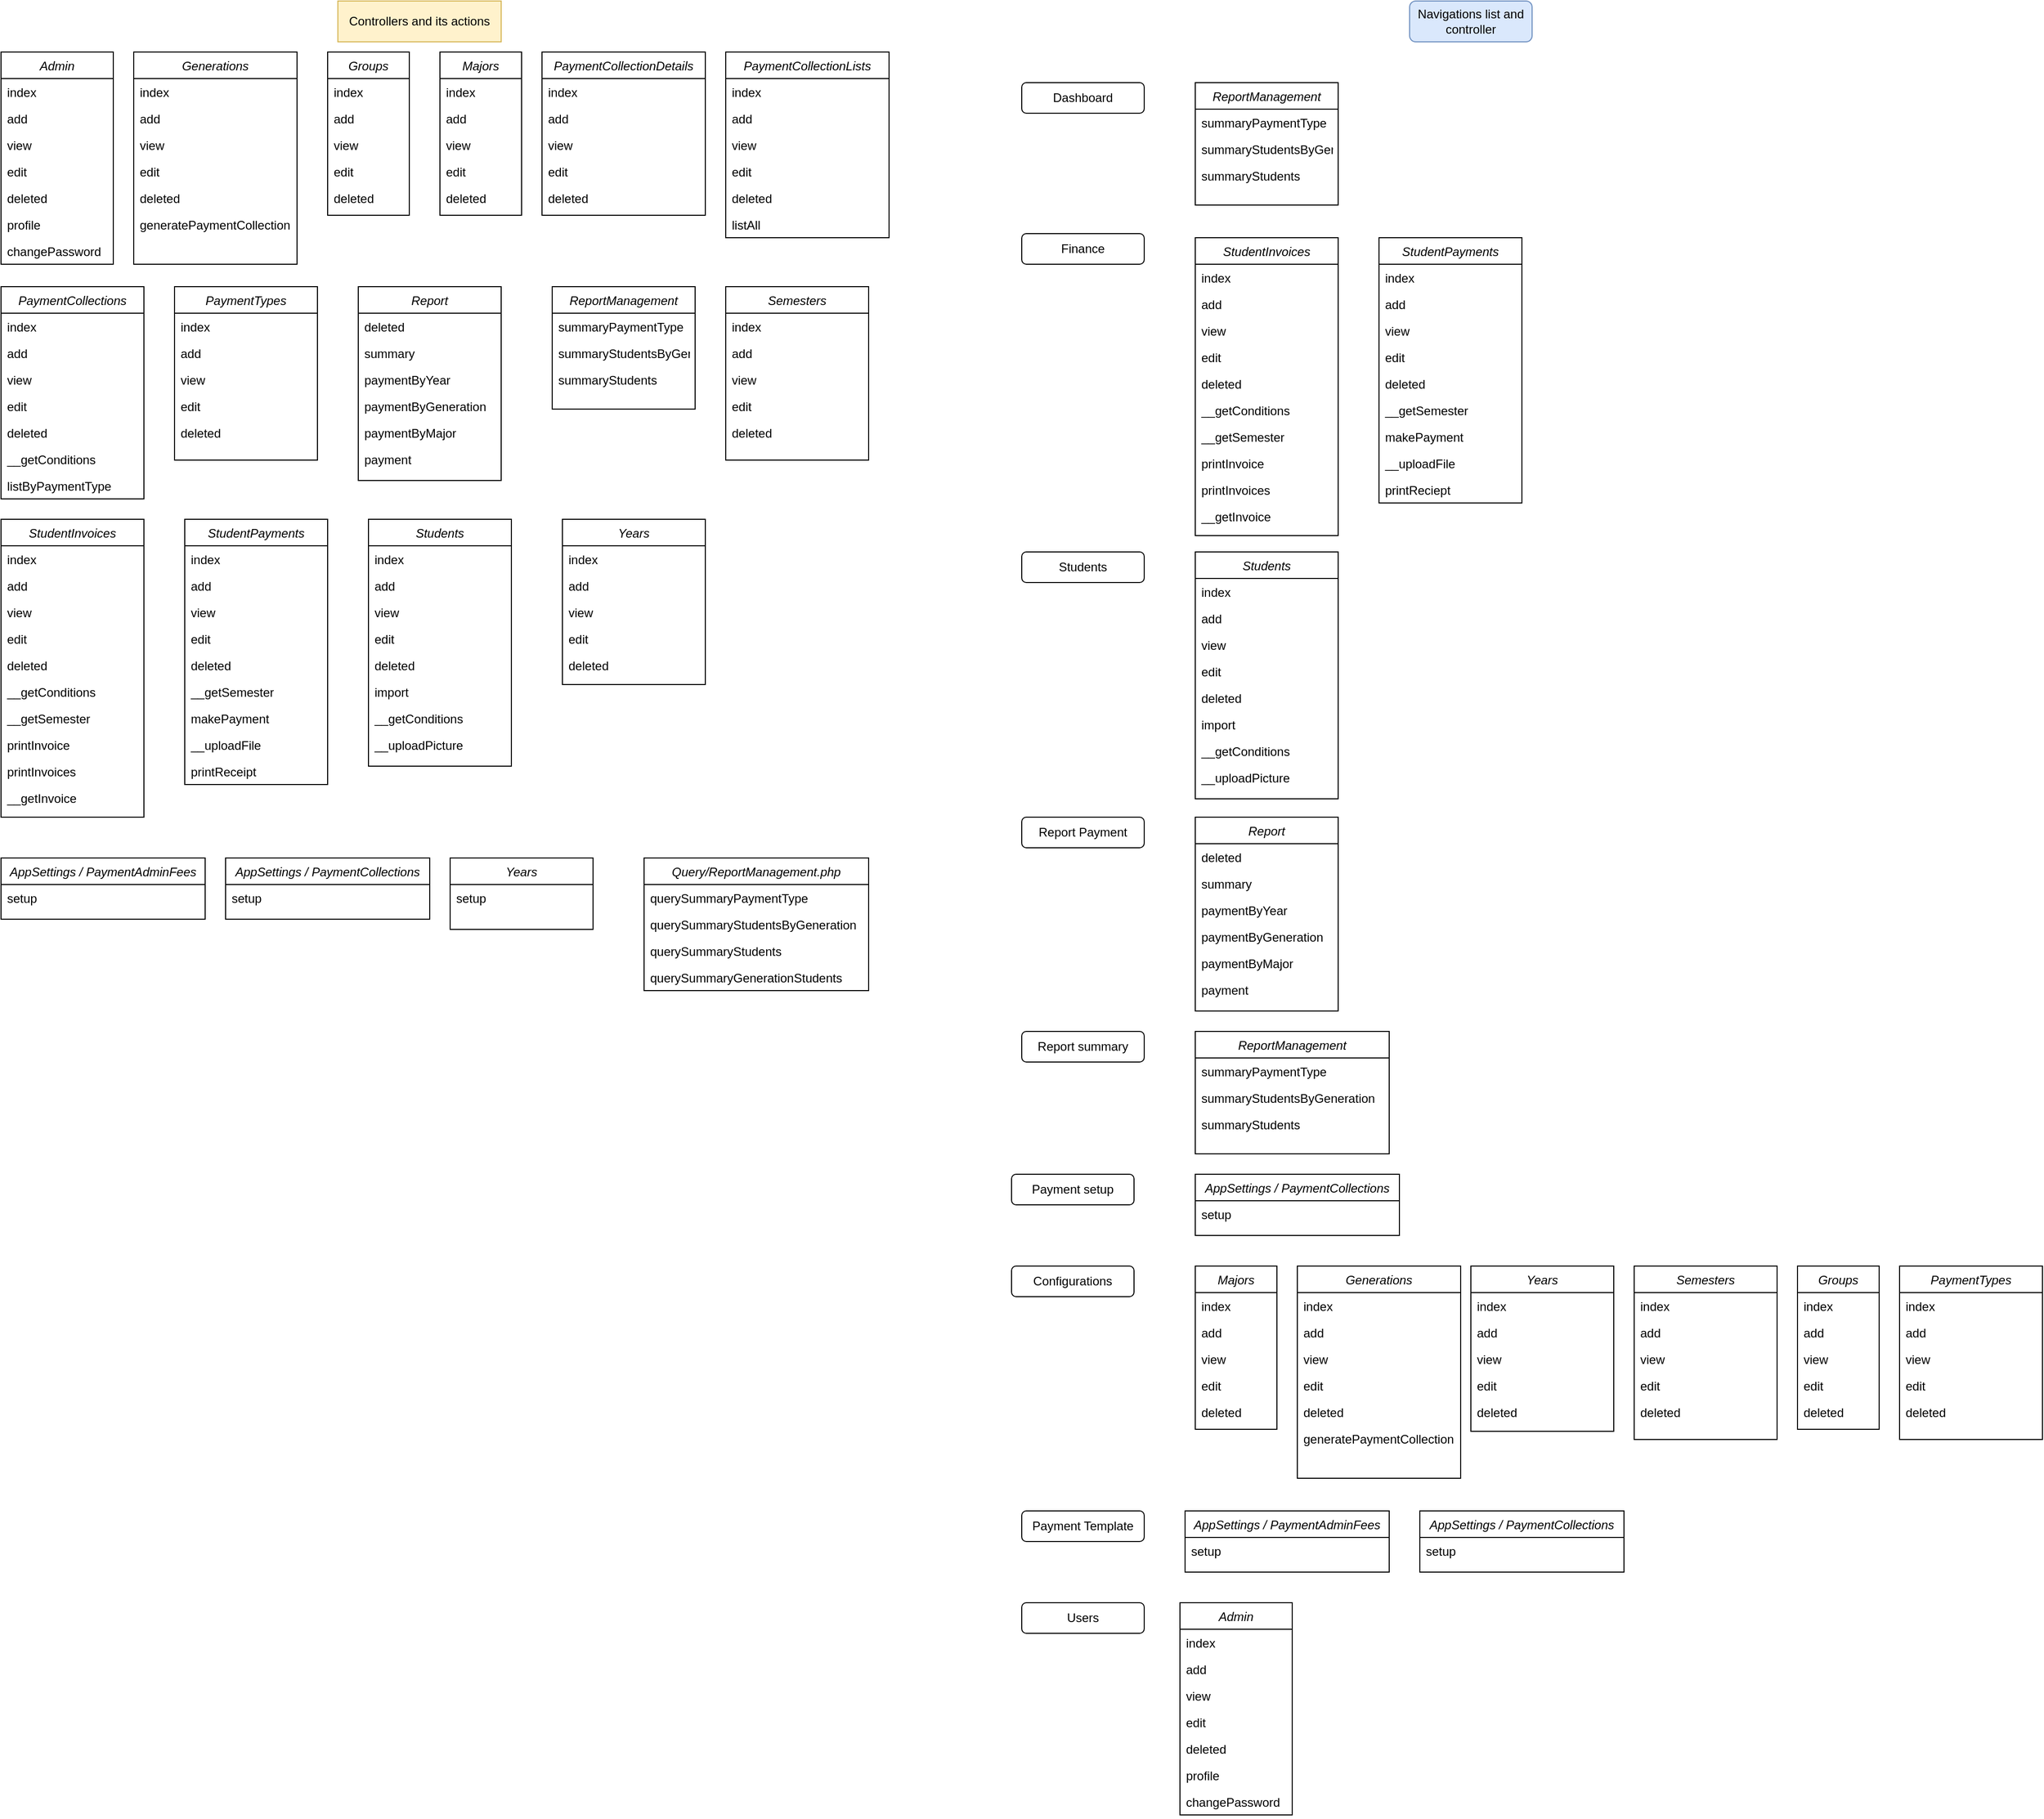 <mxfile version="20.5.1" type="github">
  <diagram id="C5RBs43oDa-KdzZeNtuy" name="Page-1">
    <mxGraphModel dx="868" dy="450" grid="1" gridSize="10" guides="1" tooltips="1" connect="1" arrows="1" fold="1" page="1" pageScale="1" pageWidth="827" pageHeight="1169" math="0" shadow="0">
      <root>
        <mxCell id="WIyWlLk6GJQsqaUBKTNV-0" />
        <mxCell id="WIyWlLk6GJQsqaUBKTNV-1" parent="WIyWlLk6GJQsqaUBKTNV-0" />
        <mxCell id="zkfFHV4jXpPFQw0GAbJ--0" value="Admin" style="swimlane;fontStyle=2;align=center;verticalAlign=top;childLayout=stackLayout;horizontal=1;startSize=26;horizontalStack=0;resizeParent=1;resizeLast=0;collapsible=1;marginBottom=0;rounded=0;shadow=0;strokeWidth=1;" parent="WIyWlLk6GJQsqaUBKTNV-1" vertex="1">
          <mxGeometry x="40" y="50" width="110" height="208" as="geometry">
            <mxRectangle x="230" y="140" width="160" height="26" as="alternateBounds" />
          </mxGeometry>
        </mxCell>
        <mxCell id="zkfFHV4jXpPFQw0GAbJ--1" value="index" style="text;align=left;verticalAlign=top;spacingLeft=4;spacingRight=4;overflow=hidden;rotatable=0;points=[[0,0.5],[1,0.5]];portConstraint=eastwest;" parent="zkfFHV4jXpPFQw0GAbJ--0" vertex="1">
          <mxGeometry y="26" width="110" height="26" as="geometry" />
        </mxCell>
        <mxCell id="zkfFHV4jXpPFQw0GAbJ--2" value="add" style="text;align=left;verticalAlign=top;spacingLeft=4;spacingRight=4;overflow=hidden;rotatable=0;points=[[0,0.5],[1,0.5]];portConstraint=eastwest;rounded=0;shadow=0;html=0;" parent="zkfFHV4jXpPFQw0GAbJ--0" vertex="1">
          <mxGeometry y="52" width="110" height="26" as="geometry" />
        </mxCell>
        <mxCell id="zkfFHV4jXpPFQw0GAbJ--3" value="view" style="text;align=left;verticalAlign=top;spacingLeft=4;spacingRight=4;overflow=hidden;rotatable=0;points=[[0,0.5],[1,0.5]];portConstraint=eastwest;rounded=0;shadow=0;html=0;" parent="zkfFHV4jXpPFQw0GAbJ--0" vertex="1">
          <mxGeometry y="78" width="110" height="26" as="geometry" />
        </mxCell>
        <mxCell id="P073sXRjdEgM8B763tx9-0" value="edit" style="text;align=left;verticalAlign=top;spacingLeft=4;spacingRight=4;overflow=hidden;rotatable=0;points=[[0,0.5],[1,0.5]];portConstraint=eastwest;rounded=0;shadow=0;html=0;" parent="zkfFHV4jXpPFQw0GAbJ--0" vertex="1">
          <mxGeometry y="104" width="110" height="26" as="geometry" />
        </mxCell>
        <mxCell id="P073sXRjdEgM8B763tx9-1" value="deleted" style="text;align=left;verticalAlign=top;spacingLeft=4;spacingRight=4;overflow=hidden;rotatable=0;points=[[0,0.5],[1,0.5]];portConstraint=eastwest;rounded=0;shadow=0;html=0;" parent="zkfFHV4jXpPFQw0GAbJ--0" vertex="1">
          <mxGeometry y="130" width="110" height="26" as="geometry" />
        </mxCell>
        <mxCell id="P073sXRjdEgM8B763tx9-2" value="profile" style="text;align=left;verticalAlign=top;spacingLeft=4;spacingRight=4;overflow=hidden;rotatable=0;points=[[0,0.5],[1,0.5]];portConstraint=eastwest;rounded=0;shadow=0;html=0;" parent="zkfFHV4jXpPFQw0GAbJ--0" vertex="1">
          <mxGeometry y="156" width="110" height="26" as="geometry" />
        </mxCell>
        <mxCell id="P073sXRjdEgM8B763tx9-3" value="changePassword" style="text;align=left;verticalAlign=top;spacingLeft=4;spacingRight=4;overflow=hidden;rotatable=0;points=[[0,0.5],[1,0.5]];portConstraint=eastwest;rounded=0;shadow=0;html=0;" parent="zkfFHV4jXpPFQw0GAbJ--0" vertex="1">
          <mxGeometry y="182" width="110" height="26" as="geometry" />
        </mxCell>
        <mxCell id="P073sXRjdEgM8B763tx9-4" value="Generations" style="swimlane;fontStyle=2;align=center;verticalAlign=top;childLayout=stackLayout;horizontal=1;startSize=26;horizontalStack=0;resizeParent=1;resizeLast=0;collapsible=1;marginBottom=0;rounded=0;shadow=0;strokeWidth=1;" parent="WIyWlLk6GJQsqaUBKTNV-1" vertex="1">
          <mxGeometry x="170" y="50" width="160" height="208" as="geometry">
            <mxRectangle x="230" y="140" width="160" height="26" as="alternateBounds" />
          </mxGeometry>
        </mxCell>
        <mxCell id="P073sXRjdEgM8B763tx9-5" value="index" style="text;align=left;verticalAlign=top;spacingLeft=4;spacingRight=4;overflow=hidden;rotatable=0;points=[[0,0.5],[1,0.5]];portConstraint=eastwest;" parent="P073sXRjdEgM8B763tx9-4" vertex="1">
          <mxGeometry y="26" width="160" height="26" as="geometry" />
        </mxCell>
        <mxCell id="P073sXRjdEgM8B763tx9-6" value="add" style="text;align=left;verticalAlign=top;spacingLeft=4;spacingRight=4;overflow=hidden;rotatable=0;points=[[0,0.5],[1,0.5]];portConstraint=eastwest;rounded=0;shadow=0;html=0;" parent="P073sXRjdEgM8B763tx9-4" vertex="1">
          <mxGeometry y="52" width="160" height="26" as="geometry" />
        </mxCell>
        <mxCell id="P073sXRjdEgM8B763tx9-7" value="view" style="text;align=left;verticalAlign=top;spacingLeft=4;spacingRight=4;overflow=hidden;rotatable=0;points=[[0,0.5],[1,0.5]];portConstraint=eastwest;rounded=0;shadow=0;html=0;" parent="P073sXRjdEgM8B763tx9-4" vertex="1">
          <mxGeometry y="78" width="160" height="26" as="geometry" />
        </mxCell>
        <mxCell id="P073sXRjdEgM8B763tx9-8" value="edit" style="text;align=left;verticalAlign=top;spacingLeft=4;spacingRight=4;overflow=hidden;rotatable=0;points=[[0,0.5],[1,0.5]];portConstraint=eastwest;rounded=0;shadow=0;html=0;" parent="P073sXRjdEgM8B763tx9-4" vertex="1">
          <mxGeometry y="104" width="160" height="26" as="geometry" />
        </mxCell>
        <mxCell id="P073sXRjdEgM8B763tx9-9" value="deleted" style="text;align=left;verticalAlign=top;spacingLeft=4;spacingRight=4;overflow=hidden;rotatable=0;points=[[0,0.5],[1,0.5]];portConstraint=eastwest;rounded=0;shadow=0;html=0;" parent="P073sXRjdEgM8B763tx9-4" vertex="1">
          <mxGeometry y="130" width="160" height="26" as="geometry" />
        </mxCell>
        <mxCell id="P073sXRjdEgM8B763tx9-10" value="generatePaymentCollection" style="text;align=left;verticalAlign=top;spacingLeft=4;spacingRight=4;overflow=hidden;rotatable=0;points=[[0,0.5],[1,0.5]];portConstraint=eastwest;rounded=0;shadow=0;html=0;" parent="P073sXRjdEgM8B763tx9-4" vertex="1">
          <mxGeometry y="156" width="160" height="26" as="geometry" />
        </mxCell>
        <mxCell id="P073sXRjdEgM8B763tx9-12" value="Groups" style="swimlane;fontStyle=2;align=center;verticalAlign=top;childLayout=stackLayout;horizontal=1;startSize=26;horizontalStack=0;resizeParent=1;resizeLast=0;collapsible=1;marginBottom=0;rounded=0;shadow=0;strokeWidth=1;" parent="WIyWlLk6GJQsqaUBKTNV-1" vertex="1">
          <mxGeometry x="360" y="50" width="80" height="160" as="geometry">
            <mxRectangle x="230" y="140" width="160" height="26" as="alternateBounds" />
          </mxGeometry>
        </mxCell>
        <mxCell id="P073sXRjdEgM8B763tx9-13" value="index" style="text;align=left;verticalAlign=top;spacingLeft=4;spacingRight=4;overflow=hidden;rotatable=0;points=[[0,0.5],[1,0.5]];portConstraint=eastwest;" parent="P073sXRjdEgM8B763tx9-12" vertex="1">
          <mxGeometry y="26" width="80" height="26" as="geometry" />
        </mxCell>
        <mxCell id="P073sXRjdEgM8B763tx9-14" value="add" style="text;align=left;verticalAlign=top;spacingLeft=4;spacingRight=4;overflow=hidden;rotatable=0;points=[[0,0.5],[1,0.5]];portConstraint=eastwest;rounded=0;shadow=0;html=0;" parent="P073sXRjdEgM8B763tx9-12" vertex="1">
          <mxGeometry y="52" width="80" height="26" as="geometry" />
        </mxCell>
        <mxCell id="P073sXRjdEgM8B763tx9-15" value="view" style="text;align=left;verticalAlign=top;spacingLeft=4;spacingRight=4;overflow=hidden;rotatable=0;points=[[0,0.5],[1,0.5]];portConstraint=eastwest;rounded=0;shadow=0;html=0;" parent="P073sXRjdEgM8B763tx9-12" vertex="1">
          <mxGeometry y="78" width="80" height="26" as="geometry" />
        </mxCell>
        <mxCell id="P073sXRjdEgM8B763tx9-16" value="edit" style="text;align=left;verticalAlign=top;spacingLeft=4;spacingRight=4;overflow=hidden;rotatable=0;points=[[0,0.5],[1,0.5]];portConstraint=eastwest;rounded=0;shadow=0;html=0;" parent="P073sXRjdEgM8B763tx9-12" vertex="1">
          <mxGeometry y="104" width="80" height="26" as="geometry" />
        </mxCell>
        <mxCell id="P073sXRjdEgM8B763tx9-17" value="deleted" style="text;align=left;verticalAlign=top;spacingLeft=4;spacingRight=4;overflow=hidden;rotatable=0;points=[[0,0.5],[1,0.5]];portConstraint=eastwest;rounded=0;shadow=0;html=0;" parent="P073sXRjdEgM8B763tx9-12" vertex="1">
          <mxGeometry y="130" width="80" height="26" as="geometry" />
        </mxCell>
        <mxCell id="P073sXRjdEgM8B763tx9-19" value="Majors" style="swimlane;fontStyle=2;align=center;verticalAlign=top;childLayout=stackLayout;horizontal=1;startSize=26;horizontalStack=0;resizeParent=1;resizeLast=0;collapsible=1;marginBottom=0;rounded=0;shadow=0;strokeWidth=1;" parent="WIyWlLk6GJQsqaUBKTNV-1" vertex="1">
          <mxGeometry x="470" y="50" width="80" height="160" as="geometry">
            <mxRectangle x="230" y="140" width="160" height="26" as="alternateBounds" />
          </mxGeometry>
        </mxCell>
        <mxCell id="P073sXRjdEgM8B763tx9-20" value="index" style="text;align=left;verticalAlign=top;spacingLeft=4;spacingRight=4;overflow=hidden;rotatable=0;points=[[0,0.5],[1,0.5]];portConstraint=eastwest;" parent="P073sXRjdEgM8B763tx9-19" vertex="1">
          <mxGeometry y="26" width="80" height="26" as="geometry" />
        </mxCell>
        <mxCell id="P073sXRjdEgM8B763tx9-21" value="add" style="text;align=left;verticalAlign=top;spacingLeft=4;spacingRight=4;overflow=hidden;rotatable=0;points=[[0,0.5],[1,0.5]];portConstraint=eastwest;rounded=0;shadow=0;html=0;" parent="P073sXRjdEgM8B763tx9-19" vertex="1">
          <mxGeometry y="52" width="80" height="26" as="geometry" />
        </mxCell>
        <mxCell id="P073sXRjdEgM8B763tx9-22" value="view" style="text;align=left;verticalAlign=top;spacingLeft=4;spacingRight=4;overflow=hidden;rotatable=0;points=[[0,0.5],[1,0.5]];portConstraint=eastwest;rounded=0;shadow=0;html=0;" parent="P073sXRjdEgM8B763tx9-19" vertex="1">
          <mxGeometry y="78" width="80" height="26" as="geometry" />
        </mxCell>
        <mxCell id="P073sXRjdEgM8B763tx9-23" value="edit" style="text;align=left;verticalAlign=top;spacingLeft=4;spacingRight=4;overflow=hidden;rotatable=0;points=[[0,0.5],[1,0.5]];portConstraint=eastwest;rounded=0;shadow=0;html=0;" parent="P073sXRjdEgM8B763tx9-19" vertex="1">
          <mxGeometry y="104" width="80" height="26" as="geometry" />
        </mxCell>
        <mxCell id="P073sXRjdEgM8B763tx9-24" value="deleted" style="text;align=left;verticalAlign=top;spacingLeft=4;spacingRight=4;overflow=hidden;rotatable=0;points=[[0,0.5],[1,0.5]];portConstraint=eastwest;rounded=0;shadow=0;html=0;" parent="P073sXRjdEgM8B763tx9-19" vertex="1">
          <mxGeometry y="130" width="80" height="26" as="geometry" />
        </mxCell>
        <mxCell id="P073sXRjdEgM8B763tx9-25" value="PaymentCollectionDetails" style="swimlane;fontStyle=2;align=center;verticalAlign=top;childLayout=stackLayout;horizontal=1;startSize=26;horizontalStack=0;resizeParent=1;resizeLast=0;collapsible=1;marginBottom=0;rounded=0;shadow=0;strokeWidth=1;" parent="WIyWlLk6GJQsqaUBKTNV-1" vertex="1">
          <mxGeometry x="570" y="50" width="160" height="160" as="geometry">
            <mxRectangle x="230" y="140" width="160" height="26" as="alternateBounds" />
          </mxGeometry>
        </mxCell>
        <mxCell id="P073sXRjdEgM8B763tx9-26" value="index" style="text;align=left;verticalAlign=top;spacingLeft=4;spacingRight=4;overflow=hidden;rotatable=0;points=[[0,0.5],[1,0.5]];portConstraint=eastwest;" parent="P073sXRjdEgM8B763tx9-25" vertex="1">
          <mxGeometry y="26" width="160" height="26" as="geometry" />
        </mxCell>
        <mxCell id="P073sXRjdEgM8B763tx9-27" value="add" style="text;align=left;verticalAlign=top;spacingLeft=4;spacingRight=4;overflow=hidden;rotatable=0;points=[[0,0.5],[1,0.5]];portConstraint=eastwest;rounded=0;shadow=0;html=0;" parent="P073sXRjdEgM8B763tx9-25" vertex="1">
          <mxGeometry y="52" width="160" height="26" as="geometry" />
        </mxCell>
        <mxCell id="P073sXRjdEgM8B763tx9-28" value="view" style="text;align=left;verticalAlign=top;spacingLeft=4;spacingRight=4;overflow=hidden;rotatable=0;points=[[0,0.5],[1,0.5]];portConstraint=eastwest;rounded=0;shadow=0;html=0;" parent="P073sXRjdEgM8B763tx9-25" vertex="1">
          <mxGeometry y="78" width="160" height="26" as="geometry" />
        </mxCell>
        <mxCell id="P073sXRjdEgM8B763tx9-29" value="edit" style="text;align=left;verticalAlign=top;spacingLeft=4;spacingRight=4;overflow=hidden;rotatable=0;points=[[0,0.5],[1,0.5]];portConstraint=eastwest;rounded=0;shadow=0;html=0;" parent="P073sXRjdEgM8B763tx9-25" vertex="1">
          <mxGeometry y="104" width="160" height="26" as="geometry" />
        </mxCell>
        <mxCell id="P073sXRjdEgM8B763tx9-30" value="deleted" style="text;align=left;verticalAlign=top;spacingLeft=4;spacingRight=4;overflow=hidden;rotatable=0;points=[[0,0.5],[1,0.5]];portConstraint=eastwest;rounded=0;shadow=0;html=0;" parent="P073sXRjdEgM8B763tx9-25" vertex="1">
          <mxGeometry y="130" width="160" height="26" as="geometry" />
        </mxCell>
        <mxCell id="P073sXRjdEgM8B763tx9-31" value="PaymentCollectionLists" style="swimlane;fontStyle=2;align=center;verticalAlign=top;childLayout=stackLayout;horizontal=1;startSize=26;horizontalStack=0;resizeParent=1;resizeLast=0;collapsible=1;marginBottom=0;rounded=0;shadow=0;strokeWidth=1;" parent="WIyWlLk6GJQsqaUBKTNV-1" vertex="1">
          <mxGeometry x="750" y="50" width="160" height="182" as="geometry">
            <mxRectangle x="230" y="140" width="160" height="26" as="alternateBounds" />
          </mxGeometry>
        </mxCell>
        <mxCell id="P073sXRjdEgM8B763tx9-32" value="index" style="text;align=left;verticalAlign=top;spacingLeft=4;spacingRight=4;overflow=hidden;rotatable=0;points=[[0,0.5],[1,0.5]];portConstraint=eastwest;" parent="P073sXRjdEgM8B763tx9-31" vertex="1">
          <mxGeometry y="26" width="160" height="26" as="geometry" />
        </mxCell>
        <mxCell id="P073sXRjdEgM8B763tx9-33" value="add" style="text;align=left;verticalAlign=top;spacingLeft=4;spacingRight=4;overflow=hidden;rotatable=0;points=[[0,0.5],[1,0.5]];portConstraint=eastwest;rounded=0;shadow=0;html=0;" parent="P073sXRjdEgM8B763tx9-31" vertex="1">
          <mxGeometry y="52" width="160" height="26" as="geometry" />
        </mxCell>
        <mxCell id="P073sXRjdEgM8B763tx9-34" value="view" style="text;align=left;verticalAlign=top;spacingLeft=4;spacingRight=4;overflow=hidden;rotatable=0;points=[[0,0.5],[1,0.5]];portConstraint=eastwest;rounded=0;shadow=0;html=0;" parent="P073sXRjdEgM8B763tx9-31" vertex="1">
          <mxGeometry y="78" width="160" height="26" as="geometry" />
        </mxCell>
        <mxCell id="P073sXRjdEgM8B763tx9-35" value="edit" style="text;align=left;verticalAlign=top;spacingLeft=4;spacingRight=4;overflow=hidden;rotatable=0;points=[[0,0.5],[1,0.5]];portConstraint=eastwest;rounded=0;shadow=0;html=0;" parent="P073sXRjdEgM8B763tx9-31" vertex="1">
          <mxGeometry y="104" width="160" height="26" as="geometry" />
        </mxCell>
        <mxCell id="P073sXRjdEgM8B763tx9-36" value="deleted" style="text;align=left;verticalAlign=top;spacingLeft=4;spacingRight=4;overflow=hidden;rotatable=0;points=[[0,0.5],[1,0.5]];portConstraint=eastwest;rounded=0;shadow=0;html=0;" parent="P073sXRjdEgM8B763tx9-31" vertex="1">
          <mxGeometry y="130" width="160" height="26" as="geometry" />
        </mxCell>
        <mxCell id="P073sXRjdEgM8B763tx9-37" value="listAll" style="text;align=left;verticalAlign=top;spacingLeft=4;spacingRight=4;overflow=hidden;rotatable=0;points=[[0,0.5],[1,0.5]];portConstraint=eastwest;rounded=0;shadow=0;html=0;" parent="P073sXRjdEgM8B763tx9-31" vertex="1">
          <mxGeometry y="156" width="160" height="26" as="geometry" />
        </mxCell>
        <mxCell id="P073sXRjdEgM8B763tx9-38" value="PaymentCollections" style="swimlane;fontStyle=2;align=center;verticalAlign=top;childLayout=stackLayout;horizontal=1;startSize=26;horizontalStack=0;resizeParent=1;resizeLast=0;collapsible=1;marginBottom=0;rounded=0;shadow=0;strokeWidth=1;" parent="WIyWlLk6GJQsqaUBKTNV-1" vertex="1">
          <mxGeometry x="40" y="280" width="140" height="208" as="geometry">
            <mxRectangle x="230" y="140" width="160" height="26" as="alternateBounds" />
          </mxGeometry>
        </mxCell>
        <mxCell id="P073sXRjdEgM8B763tx9-39" value="index" style="text;align=left;verticalAlign=top;spacingLeft=4;spacingRight=4;overflow=hidden;rotatable=0;points=[[0,0.5],[1,0.5]];portConstraint=eastwest;" parent="P073sXRjdEgM8B763tx9-38" vertex="1">
          <mxGeometry y="26" width="140" height="26" as="geometry" />
        </mxCell>
        <mxCell id="P073sXRjdEgM8B763tx9-40" value="add" style="text;align=left;verticalAlign=top;spacingLeft=4;spacingRight=4;overflow=hidden;rotatable=0;points=[[0,0.5],[1,0.5]];portConstraint=eastwest;rounded=0;shadow=0;html=0;" parent="P073sXRjdEgM8B763tx9-38" vertex="1">
          <mxGeometry y="52" width="140" height="26" as="geometry" />
        </mxCell>
        <mxCell id="P073sXRjdEgM8B763tx9-41" value="view" style="text;align=left;verticalAlign=top;spacingLeft=4;spacingRight=4;overflow=hidden;rotatable=0;points=[[0,0.5],[1,0.5]];portConstraint=eastwest;rounded=0;shadow=0;html=0;" parent="P073sXRjdEgM8B763tx9-38" vertex="1">
          <mxGeometry y="78" width="140" height="26" as="geometry" />
        </mxCell>
        <mxCell id="P073sXRjdEgM8B763tx9-42" value="edit" style="text;align=left;verticalAlign=top;spacingLeft=4;spacingRight=4;overflow=hidden;rotatable=0;points=[[0,0.5],[1,0.5]];portConstraint=eastwest;rounded=0;shadow=0;html=0;" parent="P073sXRjdEgM8B763tx9-38" vertex="1">
          <mxGeometry y="104" width="140" height="26" as="geometry" />
        </mxCell>
        <mxCell id="P073sXRjdEgM8B763tx9-43" value="deleted" style="text;align=left;verticalAlign=top;spacingLeft=4;spacingRight=4;overflow=hidden;rotatable=0;points=[[0,0.5],[1,0.5]];portConstraint=eastwest;rounded=0;shadow=0;html=0;" parent="P073sXRjdEgM8B763tx9-38" vertex="1">
          <mxGeometry y="130" width="140" height="26" as="geometry" />
        </mxCell>
        <mxCell id="P073sXRjdEgM8B763tx9-44" value="__getConditions" style="text;align=left;verticalAlign=top;spacingLeft=4;spacingRight=4;overflow=hidden;rotatable=0;points=[[0,0.5],[1,0.5]];portConstraint=eastwest;rounded=0;shadow=0;html=0;" parent="P073sXRjdEgM8B763tx9-38" vertex="1">
          <mxGeometry y="156" width="140" height="26" as="geometry" />
        </mxCell>
        <mxCell id="P073sXRjdEgM8B763tx9-45" value="listByPaymentType" style="text;align=left;verticalAlign=top;spacingLeft=4;spacingRight=4;overflow=hidden;rotatable=0;points=[[0,0.5],[1,0.5]];portConstraint=eastwest;rounded=0;shadow=0;html=0;" parent="P073sXRjdEgM8B763tx9-38" vertex="1">
          <mxGeometry y="182" width="140" height="26" as="geometry" />
        </mxCell>
        <mxCell id="P073sXRjdEgM8B763tx9-46" value="PaymentTypes" style="swimlane;fontStyle=2;align=center;verticalAlign=top;childLayout=stackLayout;horizontal=1;startSize=26;horizontalStack=0;resizeParent=1;resizeLast=0;collapsible=1;marginBottom=0;rounded=0;shadow=0;strokeWidth=1;" parent="WIyWlLk6GJQsqaUBKTNV-1" vertex="1">
          <mxGeometry x="210" y="280" width="140" height="170" as="geometry">
            <mxRectangle x="230" y="140" width="160" height="26" as="alternateBounds" />
          </mxGeometry>
        </mxCell>
        <mxCell id="P073sXRjdEgM8B763tx9-47" value="index" style="text;align=left;verticalAlign=top;spacingLeft=4;spacingRight=4;overflow=hidden;rotatable=0;points=[[0,0.5],[1,0.5]];portConstraint=eastwest;" parent="P073sXRjdEgM8B763tx9-46" vertex="1">
          <mxGeometry y="26" width="140" height="26" as="geometry" />
        </mxCell>
        <mxCell id="P073sXRjdEgM8B763tx9-48" value="add" style="text;align=left;verticalAlign=top;spacingLeft=4;spacingRight=4;overflow=hidden;rotatable=0;points=[[0,0.5],[1,0.5]];portConstraint=eastwest;rounded=0;shadow=0;html=0;" parent="P073sXRjdEgM8B763tx9-46" vertex="1">
          <mxGeometry y="52" width="140" height="26" as="geometry" />
        </mxCell>
        <mxCell id="P073sXRjdEgM8B763tx9-49" value="view" style="text;align=left;verticalAlign=top;spacingLeft=4;spacingRight=4;overflow=hidden;rotatable=0;points=[[0,0.5],[1,0.5]];portConstraint=eastwest;rounded=0;shadow=0;html=0;" parent="P073sXRjdEgM8B763tx9-46" vertex="1">
          <mxGeometry y="78" width="140" height="26" as="geometry" />
        </mxCell>
        <mxCell id="P073sXRjdEgM8B763tx9-50" value="edit" style="text;align=left;verticalAlign=top;spacingLeft=4;spacingRight=4;overflow=hidden;rotatable=0;points=[[0,0.5],[1,0.5]];portConstraint=eastwest;rounded=0;shadow=0;html=0;" parent="P073sXRjdEgM8B763tx9-46" vertex="1">
          <mxGeometry y="104" width="140" height="26" as="geometry" />
        </mxCell>
        <mxCell id="P073sXRjdEgM8B763tx9-51" value="deleted" style="text;align=left;verticalAlign=top;spacingLeft=4;spacingRight=4;overflow=hidden;rotatable=0;points=[[0,0.5],[1,0.5]];portConstraint=eastwest;rounded=0;shadow=0;html=0;" parent="P073sXRjdEgM8B763tx9-46" vertex="1">
          <mxGeometry y="130" width="140" height="26" as="geometry" />
        </mxCell>
        <mxCell id="P073sXRjdEgM8B763tx9-54" value="Report" style="swimlane;fontStyle=2;align=center;verticalAlign=top;childLayout=stackLayout;horizontal=1;startSize=26;horizontalStack=0;resizeParent=1;resizeLast=0;collapsible=1;marginBottom=0;rounded=0;shadow=0;strokeWidth=1;" parent="WIyWlLk6GJQsqaUBKTNV-1" vertex="1">
          <mxGeometry x="390" y="280" width="140" height="190" as="geometry">
            <mxRectangle x="230" y="140" width="160" height="26" as="alternateBounds" />
          </mxGeometry>
        </mxCell>
        <mxCell id="P073sXRjdEgM8B763tx9-59" value="deleted" style="text;align=left;verticalAlign=top;spacingLeft=4;spacingRight=4;overflow=hidden;rotatable=0;points=[[0,0.5],[1,0.5]];portConstraint=eastwest;rounded=0;shadow=0;html=0;" parent="P073sXRjdEgM8B763tx9-54" vertex="1">
          <mxGeometry y="26" width="140" height="26" as="geometry" />
        </mxCell>
        <mxCell id="P073sXRjdEgM8B763tx9-60" value="summary" style="text;align=left;verticalAlign=top;spacingLeft=4;spacingRight=4;overflow=hidden;rotatable=0;points=[[0,0.5],[1,0.5]];portConstraint=eastwest;rounded=0;shadow=0;html=0;" parent="P073sXRjdEgM8B763tx9-54" vertex="1">
          <mxGeometry y="52" width="140" height="26" as="geometry" />
        </mxCell>
        <mxCell id="P073sXRjdEgM8B763tx9-61" value="paymentByYear" style="text;align=left;verticalAlign=top;spacingLeft=4;spacingRight=4;overflow=hidden;rotatable=0;points=[[0,0.5],[1,0.5]];portConstraint=eastwest;rounded=0;shadow=0;html=0;" parent="P073sXRjdEgM8B763tx9-54" vertex="1">
          <mxGeometry y="78" width="140" height="26" as="geometry" />
        </mxCell>
        <mxCell id="P073sXRjdEgM8B763tx9-62" value="paymentByGeneration" style="text;align=left;verticalAlign=top;spacingLeft=4;spacingRight=4;overflow=hidden;rotatable=0;points=[[0,0.5],[1,0.5]];portConstraint=eastwest;rounded=0;shadow=0;html=0;" parent="P073sXRjdEgM8B763tx9-54" vertex="1">
          <mxGeometry y="104" width="140" height="26" as="geometry" />
        </mxCell>
        <mxCell id="P073sXRjdEgM8B763tx9-63" value="paymentByMajor" style="text;align=left;verticalAlign=top;spacingLeft=4;spacingRight=4;overflow=hidden;rotatable=0;points=[[0,0.5],[1,0.5]];portConstraint=eastwest;rounded=0;shadow=0;html=0;" parent="P073sXRjdEgM8B763tx9-54" vertex="1">
          <mxGeometry y="130" width="140" height="26" as="geometry" />
        </mxCell>
        <mxCell id="P073sXRjdEgM8B763tx9-64" value="payment" style="text;align=left;verticalAlign=top;spacingLeft=4;spacingRight=4;overflow=hidden;rotatable=0;points=[[0,0.5],[1,0.5]];portConstraint=eastwest;rounded=0;shadow=0;html=0;" parent="P073sXRjdEgM8B763tx9-54" vertex="1">
          <mxGeometry y="156" width="140" height="26" as="geometry" />
        </mxCell>
        <mxCell id="P073sXRjdEgM8B763tx9-65" value="ReportManagement" style="swimlane;fontStyle=2;align=center;verticalAlign=top;childLayout=stackLayout;horizontal=1;startSize=26;horizontalStack=0;resizeParent=1;resizeLast=0;collapsible=1;marginBottom=0;rounded=0;shadow=0;strokeWidth=1;" parent="WIyWlLk6GJQsqaUBKTNV-1" vertex="1">
          <mxGeometry x="580" y="280" width="140" height="120" as="geometry">
            <mxRectangle x="230" y="140" width="160" height="26" as="alternateBounds" />
          </mxGeometry>
        </mxCell>
        <mxCell id="P073sXRjdEgM8B763tx9-66" value="summaryPaymentType" style="text;align=left;verticalAlign=top;spacingLeft=4;spacingRight=4;overflow=hidden;rotatable=0;points=[[0,0.5],[1,0.5]];portConstraint=eastwest;rounded=0;shadow=0;html=0;" parent="P073sXRjdEgM8B763tx9-65" vertex="1">
          <mxGeometry y="26" width="140" height="26" as="geometry" />
        </mxCell>
        <mxCell id="P073sXRjdEgM8B763tx9-67" value="summaryStudentsByGeneration" style="text;align=left;verticalAlign=top;spacingLeft=4;spacingRight=4;overflow=hidden;rotatable=0;points=[[0,0.5],[1,0.5]];portConstraint=eastwest;rounded=0;shadow=0;html=0;" parent="P073sXRjdEgM8B763tx9-65" vertex="1">
          <mxGeometry y="52" width="140" height="26" as="geometry" />
        </mxCell>
        <mxCell id="P073sXRjdEgM8B763tx9-68" value="summaryStudents" style="text;align=left;verticalAlign=top;spacingLeft=4;spacingRight=4;overflow=hidden;rotatable=0;points=[[0,0.5],[1,0.5]];portConstraint=eastwest;rounded=0;shadow=0;html=0;" parent="P073sXRjdEgM8B763tx9-65" vertex="1">
          <mxGeometry y="78" width="140" height="26" as="geometry" />
        </mxCell>
        <mxCell id="P073sXRjdEgM8B763tx9-76" value="Semesters" style="swimlane;fontStyle=2;align=center;verticalAlign=top;childLayout=stackLayout;horizontal=1;startSize=26;horizontalStack=0;resizeParent=1;resizeLast=0;collapsible=1;marginBottom=0;rounded=0;shadow=0;strokeWidth=1;" parent="WIyWlLk6GJQsqaUBKTNV-1" vertex="1">
          <mxGeometry x="750" y="280" width="140" height="170" as="geometry">
            <mxRectangle x="230" y="140" width="160" height="26" as="alternateBounds" />
          </mxGeometry>
        </mxCell>
        <mxCell id="P073sXRjdEgM8B763tx9-77" value="index" style="text;align=left;verticalAlign=top;spacingLeft=4;spacingRight=4;overflow=hidden;rotatable=0;points=[[0,0.5],[1,0.5]];portConstraint=eastwest;" parent="P073sXRjdEgM8B763tx9-76" vertex="1">
          <mxGeometry y="26" width="140" height="26" as="geometry" />
        </mxCell>
        <mxCell id="P073sXRjdEgM8B763tx9-78" value="add" style="text;align=left;verticalAlign=top;spacingLeft=4;spacingRight=4;overflow=hidden;rotatable=0;points=[[0,0.5],[1,0.5]];portConstraint=eastwest;rounded=0;shadow=0;html=0;" parent="P073sXRjdEgM8B763tx9-76" vertex="1">
          <mxGeometry y="52" width="140" height="26" as="geometry" />
        </mxCell>
        <mxCell id="P073sXRjdEgM8B763tx9-79" value="view" style="text;align=left;verticalAlign=top;spacingLeft=4;spacingRight=4;overflow=hidden;rotatable=0;points=[[0,0.5],[1,0.5]];portConstraint=eastwest;rounded=0;shadow=0;html=0;" parent="P073sXRjdEgM8B763tx9-76" vertex="1">
          <mxGeometry y="78" width="140" height="26" as="geometry" />
        </mxCell>
        <mxCell id="P073sXRjdEgM8B763tx9-80" value="edit" style="text;align=left;verticalAlign=top;spacingLeft=4;spacingRight=4;overflow=hidden;rotatable=0;points=[[0,0.5],[1,0.5]];portConstraint=eastwest;rounded=0;shadow=0;html=0;" parent="P073sXRjdEgM8B763tx9-76" vertex="1">
          <mxGeometry y="104" width="140" height="26" as="geometry" />
        </mxCell>
        <mxCell id="P073sXRjdEgM8B763tx9-81" value="deleted" style="text;align=left;verticalAlign=top;spacingLeft=4;spacingRight=4;overflow=hidden;rotatable=0;points=[[0,0.5],[1,0.5]];portConstraint=eastwest;rounded=0;shadow=0;html=0;" parent="P073sXRjdEgM8B763tx9-76" vertex="1">
          <mxGeometry y="130" width="140" height="26" as="geometry" />
        </mxCell>
        <mxCell id="P073sXRjdEgM8B763tx9-82" value="StudentInvoices" style="swimlane;fontStyle=2;align=center;verticalAlign=top;childLayout=stackLayout;horizontal=1;startSize=26;horizontalStack=0;resizeParent=1;resizeLast=0;collapsible=1;marginBottom=0;rounded=0;shadow=0;strokeWidth=1;" parent="WIyWlLk6GJQsqaUBKTNV-1" vertex="1">
          <mxGeometry x="40" y="508" width="140" height="292" as="geometry">
            <mxRectangle x="230" y="140" width="160" height="26" as="alternateBounds" />
          </mxGeometry>
        </mxCell>
        <mxCell id="P073sXRjdEgM8B763tx9-83" value="index" style="text;align=left;verticalAlign=top;spacingLeft=4;spacingRight=4;overflow=hidden;rotatable=0;points=[[0,0.5],[1,0.5]];portConstraint=eastwest;" parent="P073sXRjdEgM8B763tx9-82" vertex="1">
          <mxGeometry y="26" width="140" height="26" as="geometry" />
        </mxCell>
        <mxCell id="P073sXRjdEgM8B763tx9-84" value="add" style="text;align=left;verticalAlign=top;spacingLeft=4;spacingRight=4;overflow=hidden;rotatable=0;points=[[0,0.5],[1,0.5]];portConstraint=eastwest;rounded=0;shadow=0;html=0;" parent="P073sXRjdEgM8B763tx9-82" vertex="1">
          <mxGeometry y="52" width="140" height="26" as="geometry" />
        </mxCell>
        <mxCell id="P073sXRjdEgM8B763tx9-85" value="view" style="text;align=left;verticalAlign=top;spacingLeft=4;spacingRight=4;overflow=hidden;rotatable=0;points=[[0,0.5],[1,0.5]];portConstraint=eastwest;rounded=0;shadow=0;html=0;" parent="P073sXRjdEgM8B763tx9-82" vertex="1">
          <mxGeometry y="78" width="140" height="26" as="geometry" />
        </mxCell>
        <mxCell id="P073sXRjdEgM8B763tx9-86" value="edit" style="text;align=left;verticalAlign=top;spacingLeft=4;spacingRight=4;overflow=hidden;rotatable=0;points=[[0,0.5],[1,0.5]];portConstraint=eastwest;rounded=0;shadow=0;html=0;" parent="P073sXRjdEgM8B763tx9-82" vertex="1">
          <mxGeometry y="104" width="140" height="26" as="geometry" />
        </mxCell>
        <mxCell id="P073sXRjdEgM8B763tx9-87" value="deleted" style="text;align=left;verticalAlign=top;spacingLeft=4;spacingRight=4;overflow=hidden;rotatable=0;points=[[0,0.5],[1,0.5]];portConstraint=eastwest;rounded=0;shadow=0;html=0;" parent="P073sXRjdEgM8B763tx9-82" vertex="1">
          <mxGeometry y="130" width="140" height="26" as="geometry" />
        </mxCell>
        <mxCell id="P073sXRjdEgM8B763tx9-88" value="__getConditions" style="text;align=left;verticalAlign=top;spacingLeft=4;spacingRight=4;overflow=hidden;rotatable=0;points=[[0,0.5],[1,0.5]];portConstraint=eastwest;rounded=0;shadow=0;html=0;" parent="P073sXRjdEgM8B763tx9-82" vertex="1">
          <mxGeometry y="156" width="140" height="26" as="geometry" />
        </mxCell>
        <mxCell id="P073sXRjdEgM8B763tx9-89" value="__getSemester" style="text;align=left;verticalAlign=top;spacingLeft=4;spacingRight=4;overflow=hidden;rotatable=0;points=[[0,0.5],[1,0.5]];portConstraint=eastwest;rounded=0;shadow=0;html=0;" parent="P073sXRjdEgM8B763tx9-82" vertex="1">
          <mxGeometry y="182" width="140" height="26" as="geometry" />
        </mxCell>
        <mxCell id="P073sXRjdEgM8B763tx9-90" value="printInvoice" style="text;align=left;verticalAlign=top;spacingLeft=4;spacingRight=4;overflow=hidden;rotatable=0;points=[[0,0.5],[1,0.5]];portConstraint=eastwest;rounded=0;shadow=0;html=0;" parent="P073sXRjdEgM8B763tx9-82" vertex="1">
          <mxGeometry y="208" width="140" height="26" as="geometry" />
        </mxCell>
        <mxCell id="P073sXRjdEgM8B763tx9-91" value="printInvoices" style="text;align=left;verticalAlign=top;spacingLeft=4;spacingRight=4;overflow=hidden;rotatable=0;points=[[0,0.5],[1,0.5]];portConstraint=eastwest;rounded=0;shadow=0;html=0;" parent="P073sXRjdEgM8B763tx9-82" vertex="1">
          <mxGeometry y="234" width="140" height="26" as="geometry" />
        </mxCell>
        <mxCell id="P073sXRjdEgM8B763tx9-92" value="__getInvoice" style="text;align=left;verticalAlign=top;spacingLeft=4;spacingRight=4;overflow=hidden;rotatable=0;points=[[0,0.5],[1,0.5]];portConstraint=eastwest;rounded=0;shadow=0;html=0;" parent="P073sXRjdEgM8B763tx9-82" vertex="1">
          <mxGeometry y="260" width="140" height="26" as="geometry" />
        </mxCell>
        <mxCell id="P073sXRjdEgM8B763tx9-95" value="StudentPayments" style="swimlane;fontStyle=2;align=center;verticalAlign=top;childLayout=stackLayout;horizontal=1;startSize=26;horizontalStack=0;resizeParent=1;resizeLast=0;collapsible=1;marginBottom=0;rounded=0;shadow=0;strokeWidth=1;" parent="WIyWlLk6GJQsqaUBKTNV-1" vertex="1">
          <mxGeometry x="220" y="508" width="140" height="260" as="geometry">
            <mxRectangle x="230" y="140" width="160" height="26" as="alternateBounds" />
          </mxGeometry>
        </mxCell>
        <mxCell id="P073sXRjdEgM8B763tx9-96" value="index" style="text;align=left;verticalAlign=top;spacingLeft=4;spacingRight=4;overflow=hidden;rotatable=0;points=[[0,0.5],[1,0.5]];portConstraint=eastwest;" parent="P073sXRjdEgM8B763tx9-95" vertex="1">
          <mxGeometry y="26" width="140" height="26" as="geometry" />
        </mxCell>
        <mxCell id="P073sXRjdEgM8B763tx9-97" value="add" style="text;align=left;verticalAlign=top;spacingLeft=4;spacingRight=4;overflow=hidden;rotatable=0;points=[[0,0.5],[1,0.5]];portConstraint=eastwest;rounded=0;shadow=0;html=0;" parent="P073sXRjdEgM8B763tx9-95" vertex="1">
          <mxGeometry y="52" width="140" height="26" as="geometry" />
        </mxCell>
        <mxCell id="P073sXRjdEgM8B763tx9-98" value="view" style="text;align=left;verticalAlign=top;spacingLeft=4;spacingRight=4;overflow=hidden;rotatable=0;points=[[0,0.5],[1,0.5]];portConstraint=eastwest;rounded=0;shadow=0;html=0;" parent="P073sXRjdEgM8B763tx9-95" vertex="1">
          <mxGeometry y="78" width="140" height="26" as="geometry" />
        </mxCell>
        <mxCell id="P073sXRjdEgM8B763tx9-99" value="edit" style="text;align=left;verticalAlign=top;spacingLeft=4;spacingRight=4;overflow=hidden;rotatable=0;points=[[0,0.5],[1,0.5]];portConstraint=eastwest;rounded=0;shadow=0;html=0;" parent="P073sXRjdEgM8B763tx9-95" vertex="1">
          <mxGeometry y="104" width="140" height="26" as="geometry" />
        </mxCell>
        <mxCell id="P073sXRjdEgM8B763tx9-100" value="deleted" style="text;align=left;verticalAlign=top;spacingLeft=4;spacingRight=4;overflow=hidden;rotatable=0;points=[[0,0.5],[1,0.5]];portConstraint=eastwest;rounded=0;shadow=0;html=0;" parent="P073sXRjdEgM8B763tx9-95" vertex="1">
          <mxGeometry y="130" width="140" height="26" as="geometry" />
        </mxCell>
        <mxCell id="P073sXRjdEgM8B763tx9-101" value="__getSemester" style="text;align=left;verticalAlign=top;spacingLeft=4;spacingRight=4;overflow=hidden;rotatable=0;points=[[0,0.5],[1,0.5]];portConstraint=eastwest;rounded=0;shadow=0;html=0;" parent="P073sXRjdEgM8B763tx9-95" vertex="1">
          <mxGeometry y="156" width="140" height="26" as="geometry" />
        </mxCell>
        <mxCell id="P073sXRjdEgM8B763tx9-102" value="makePayment" style="text;align=left;verticalAlign=top;spacingLeft=4;spacingRight=4;overflow=hidden;rotatable=0;points=[[0,0.5],[1,0.5]];portConstraint=eastwest;rounded=0;shadow=0;html=0;" parent="P073sXRjdEgM8B763tx9-95" vertex="1">
          <mxGeometry y="182" width="140" height="26" as="geometry" />
        </mxCell>
        <mxCell id="P073sXRjdEgM8B763tx9-103" value="__uploadFile" style="text;align=left;verticalAlign=top;spacingLeft=4;spacingRight=4;overflow=hidden;rotatable=0;points=[[0,0.5],[1,0.5]];portConstraint=eastwest;rounded=0;shadow=0;html=0;" parent="P073sXRjdEgM8B763tx9-95" vertex="1">
          <mxGeometry y="208" width="140" height="26" as="geometry" />
        </mxCell>
        <mxCell id="k5pX89Grimv28QAuwPXF-0" value="printReceipt" style="text;align=left;verticalAlign=top;spacingLeft=4;spacingRight=4;overflow=hidden;rotatable=0;points=[[0,0.5],[1,0.5]];portConstraint=eastwest;rounded=0;shadow=0;html=0;" parent="P073sXRjdEgM8B763tx9-95" vertex="1">
          <mxGeometry y="234" width="140" height="26" as="geometry" />
        </mxCell>
        <mxCell id="P073sXRjdEgM8B763tx9-106" value="Students" style="swimlane;fontStyle=2;align=center;verticalAlign=top;childLayout=stackLayout;horizontal=1;startSize=26;horizontalStack=0;resizeParent=1;resizeLast=0;collapsible=1;marginBottom=0;rounded=0;shadow=0;strokeWidth=1;" parent="WIyWlLk6GJQsqaUBKTNV-1" vertex="1">
          <mxGeometry x="400" y="508" width="140" height="242" as="geometry">
            <mxRectangle x="230" y="140" width="160" height="26" as="alternateBounds" />
          </mxGeometry>
        </mxCell>
        <mxCell id="P073sXRjdEgM8B763tx9-107" value="index" style="text;align=left;verticalAlign=top;spacingLeft=4;spacingRight=4;overflow=hidden;rotatable=0;points=[[0,0.5],[1,0.5]];portConstraint=eastwest;" parent="P073sXRjdEgM8B763tx9-106" vertex="1">
          <mxGeometry y="26" width="140" height="26" as="geometry" />
        </mxCell>
        <mxCell id="P073sXRjdEgM8B763tx9-108" value="add" style="text;align=left;verticalAlign=top;spacingLeft=4;spacingRight=4;overflow=hidden;rotatable=0;points=[[0,0.5],[1,0.5]];portConstraint=eastwest;rounded=0;shadow=0;html=0;" parent="P073sXRjdEgM8B763tx9-106" vertex="1">
          <mxGeometry y="52" width="140" height="26" as="geometry" />
        </mxCell>
        <mxCell id="P073sXRjdEgM8B763tx9-109" value="view" style="text;align=left;verticalAlign=top;spacingLeft=4;spacingRight=4;overflow=hidden;rotatable=0;points=[[0,0.5],[1,0.5]];portConstraint=eastwest;rounded=0;shadow=0;html=0;" parent="P073sXRjdEgM8B763tx9-106" vertex="1">
          <mxGeometry y="78" width="140" height="26" as="geometry" />
        </mxCell>
        <mxCell id="P073sXRjdEgM8B763tx9-110" value="edit" style="text;align=left;verticalAlign=top;spacingLeft=4;spacingRight=4;overflow=hidden;rotatable=0;points=[[0,0.5],[1,0.5]];portConstraint=eastwest;rounded=0;shadow=0;html=0;" parent="P073sXRjdEgM8B763tx9-106" vertex="1">
          <mxGeometry y="104" width="140" height="26" as="geometry" />
        </mxCell>
        <mxCell id="P073sXRjdEgM8B763tx9-111" value="deleted" style="text;align=left;verticalAlign=top;spacingLeft=4;spacingRight=4;overflow=hidden;rotatable=0;points=[[0,0.5],[1,0.5]];portConstraint=eastwest;rounded=0;shadow=0;html=0;" parent="P073sXRjdEgM8B763tx9-106" vertex="1">
          <mxGeometry y="130" width="140" height="26" as="geometry" />
        </mxCell>
        <mxCell id="P073sXRjdEgM8B763tx9-112" value="import" style="text;align=left;verticalAlign=top;spacingLeft=4;spacingRight=4;overflow=hidden;rotatable=0;points=[[0,0.5],[1,0.5]];portConstraint=eastwest;rounded=0;shadow=0;html=0;" parent="P073sXRjdEgM8B763tx9-106" vertex="1">
          <mxGeometry y="156" width="140" height="26" as="geometry" />
        </mxCell>
        <mxCell id="P073sXRjdEgM8B763tx9-113" value="__getConditions" style="text;align=left;verticalAlign=top;spacingLeft=4;spacingRight=4;overflow=hidden;rotatable=0;points=[[0,0.5],[1,0.5]];portConstraint=eastwest;rounded=0;shadow=0;html=0;" parent="P073sXRjdEgM8B763tx9-106" vertex="1">
          <mxGeometry y="182" width="140" height="26" as="geometry" />
        </mxCell>
        <mxCell id="P073sXRjdEgM8B763tx9-114" value="__uploadPicture" style="text;align=left;verticalAlign=top;spacingLeft=4;spacingRight=4;overflow=hidden;rotatable=0;points=[[0,0.5],[1,0.5]];portConstraint=eastwest;rounded=0;shadow=0;html=0;" parent="P073sXRjdEgM8B763tx9-106" vertex="1">
          <mxGeometry y="208" width="140" height="26" as="geometry" />
        </mxCell>
        <mxCell id="P073sXRjdEgM8B763tx9-115" value="Years" style="swimlane;fontStyle=2;align=center;verticalAlign=top;childLayout=stackLayout;horizontal=1;startSize=26;horizontalStack=0;resizeParent=1;resizeLast=0;collapsible=1;marginBottom=0;rounded=0;shadow=0;strokeWidth=1;" parent="WIyWlLk6GJQsqaUBKTNV-1" vertex="1">
          <mxGeometry x="590" y="508" width="140" height="162" as="geometry">
            <mxRectangle x="230" y="140" width="160" height="26" as="alternateBounds" />
          </mxGeometry>
        </mxCell>
        <mxCell id="P073sXRjdEgM8B763tx9-116" value="index" style="text;align=left;verticalAlign=top;spacingLeft=4;spacingRight=4;overflow=hidden;rotatable=0;points=[[0,0.5],[1,0.5]];portConstraint=eastwest;" parent="P073sXRjdEgM8B763tx9-115" vertex="1">
          <mxGeometry y="26" width="140" height="26" as="geometry" />
        </mxCell>
        <mxCell id="P073sXRjdEgM8B763tx9-117" value="add" style="text;align=left;verticalAlign=top;spacingLeft=4;spacingRight=4;overflow=hidden;rotatable=0;points=[[0,0.5],[1,0.5]];portConstraint=eastwest;rounded=0;shadow=0;html=0;" parent="P073sXRjdEgM8B763tx9-115" vertex="1">
          <mxGeometry y="52" width="140" height="26" as="geometry" />
        </mxCell>
        <mxCell id="P073sXRjdEgM8B763tx9-118" value="view" style="text;align=left;verticalAlign=top;spacingLeft=4;spacingRight=4;overflow=hidden;rotatable=0;points=[[0,0.5],[1,0.5]];portConstraint=eastwest;rounded=0;shadow=0;html=0;" parent="P073sXRjdEgM8B763tx9-115" vertex="1">
          <mxGeometry y="78" width="140" height="26" as="geometry" />
        </mxCell>
        <mxCell id="P073sXRjdEgM8B763tx9-119" value="edit" style="text;align=left;verticalAlign=top;spacingLeft=4;spacingRight=4;overflow=hidden;rotatable=0;points=[[0,0.5],[1,0.5]];portConstraint=eastwest;rounded=0;shadow=0;html=0;" parent="P073sXRjdEgM8B763tx9-115" vertex="1">
          <mxGeometry y="104" width="140" height="26" as="geometry" />
        </mxCell>
        <mxCell id="P073sXRjdEgM8B763tx9-120" value="deleted" style="text;align=left;verticalAlign=top;spacingLeft=4;spacingRight=4;overflow=hidden;rotatable=0;points=[[0,0.5],[1,0.5]];portConstraint=eastwest;rounded=0;shadow=0;html=0;" parent="P073sXRjdEgM8B763tx9-115" vertex="1">
          <mxGeometry y="130" width="140" height="26" as="geometry" />
        </mxCell>
        <mxCell id="P073sXRjdEgM8B763tx9-124" value="AppSettings / PaymentAdminFees" style="swimlane;fontStyle=2;align=center;verticalAlign=top;childLayout=stackLayout;horizontal=1;startSize=26;horizontalStack=0;resizeParent=1;resizeLast=0;collapsible=1;marginBottom=0;rounded=0;shadow=0;strokeWidth=1;" parent="WIyWlLk6GJQsqaUBKTNV-1" vertex="1">
          <mxGeometry x="40" y="840" width="200" height="60" as="geometry">
            <mxRectangle x="230" y="140" width="160" height="26" as="alternateBounds" />
          </mxGeometry>
        </mxCell>
        <mxCell id="P073sXRjdEgM8B763tx9-130" value="setup" style="text;align=left;verticalAlign=top;spacingLeft=4;spacingRight=4;overflow=hidden;rotatable=0;points=[[0,0.5],[1,0.5]];portConstraint=eastwest;rounded=0;shadow=0;html=0;" parent="P073sXRjdEgM8B763tx9-124" vertex="1">
          <mxGeometry y="26" width="200" height="26" as="geometry" />
        </mxCell>
        <mxCell id="P073sXRjdEgM8B763tx9-131" value="Years" style="swimlane;fontStyle=2;align=center;verticalAlign=top;childLayout=stackLayout;horizontal=1;startSize=26;horizontalStack=0;resizeParent=1;resizeLast=0;collapsible=1;marginBottom=0;rounded=0;shadow=0;strokeWidth=1;" parent="WIyWlLk6GJQsqaUBKTNV-1" vertex="1">
          <mxGeometry x="480" y="840" width="140" height="70" as="geometry">
            <mxRectangle x="230" y="140" width="160" height="26" as="alternateBounds" />
          </mxGeometry>
        </mxCell>
        <mxCell id="P073sXRjdEgM8B763tx9-137" value="setup" style="text;align=left;verticalAlign=top;spacingLeft=4;spacingRight=4;overflow=hidden;rotatable=0;points=[[0,0.5],[1,0.5]];portConstraint=eastwest;rounded=0;shadow=0;html=0;" parent="P073sXRjdEgM8B763tx9-131" vertex="1">
          <mxGeometry y="26" width="140" height="26" as="geometry" />
        </mxCell>
        <mxCell id="P073sXRjdEgM8B763tx9-138" value="Query/ReportManagement.php" style="swimlane;fontStyle=2;align=center;verticalAlign=top;childLayout=stackLayout;horizontal=1;startSize=26;horizontalStack=0;resizeParent=1;resizeLast=0;collapsible=1;marginBottom=0;rounded=0;shadow=0;strokeWidth=1;" parent="WIyWlLk6GJQsqaUBKTNV-1" vertex="1">
          <mxGeometry x="670" y="840" width="220" height="130" as="geometry">
            <mxRectangle x="230" y="140" width="160" height="26" as="alternateBounds" />
          </mxGeometry>
        </mxCell>
        <mxCell id="P073sXRjdEgM8B763tx9-139" value="querySummaryPaymentType" style="text;align=left;verticalAlign=top;spacingLeft=4;spacingRight=4;overflow=hidden;rotatable=0;points=[[0,0.5],[1,0.5]];portConstraint=eastwest;rounded=0;shadow=0;html=0;" parent="P073sXRjdEgM8B763tx9-138" vertex="1">
          <mxGeometry y="26" width="220" height="26" as="geometry" />
        </mxCell>
        <mxCell id="P073sXRjdEgM8B763tx9-140" value="querySummaryStudentsByGeneration" style="text;align=left;verticalAlign=top;spacingLeft=4;spacingRight=4;overflow=hidden;rotatable=0;points=[[0,0.5],[1,0.5]];portConstraint=eastwest;rounded=0;shadow=0;html=0;" parent="P073sXRjdEgM8B763tx9-138" vertex="1">
          <mxGeometry y="52" width="220" height="26" as="geometry" />
        </mxCell>
        <mxCell id="P073sXRjdEgM8B763tx9-141" value="querySummaryStudents" style="text;align=left;verticalAlign=top;spacingLeft=4;spacingRight=4;overflow=hidden;rotatable=0;points=[[0,0.5],[1,0.5]];portConstraint=eastwest;rounded=0;shadow=0;html=0;" parent="P073sXRjdEgM8B763tx9-138" vertex="1">
          <mxGeometry y="78" width="220" height="26" as="geometry" />
        </mxCell>
        <mxCell id="P073sXRjdEgM8B763tx9-142" value="querySummaryGenerationStudents" style="text;align=left;verticalAlign=top;spacingLeft=4;spacingRight=4;overflow=hidden;rotatable=0;points=[[0,0.5],[1,0.5]];portConstraint=eastwest;rounded=0;shadow=0;html=0;" parent="P073sXRjdEgM8B763tx9-138" vertex="1">
          <mxGeometry y="104" width="220" height="26" as="geometry" />
        </mxCell>
        <mxCell id="q_DVjD2MJqW5nW14a_6T-0" value="AppSettings / PaymentCollections" style="swimlane;fontStyle=2;align=center;verticalAlign=top;childLayout=stackLayout;horizontal=1;startSize=26;horizontalStack=0;resizeParent=1;resizeLast=0;collapsible=1;marginBottom=0;rounded=0;shadow=0;strokeWidth=1;" parent="WIyWlLk6GJQsqaUBKTNV-1" vertex="1">
          <mxGeometry x="260" y="840" width="200" height="60" as="geometry">
            <mxRectangle x="230" y="140" width="160" height="26" as="alternateBounds" />
          </mxGeometry>
        </mxCell>
        <mxCell id="q_DVjD2MJqW5nW14a_6T-1" value="setup" style="text;align=left;verticalAlign=top;spacingLeft=4;spacingRight=4;overflow=hidden;rotatable=0;points=[[0,0.5],[1,0.5]];portConstraint=eastwest;rounded=0;shadow=0;html=0;" parent="q_DVjD2MJqW5nW14a_6T-0" vertex="1">
          <mxGeometry y="26" width="200" height="26" as="geometry" />
        </mxCell>
        <mxCell id="q_DVjD2MJqW5nW14a_6T-2" value="Controllers and its actions" style="rounded=0;whiteSpace=wrap;html=1;fillColor=#fff2cc;strokeColor=#d6b656;" parent="WIyWlLk6GJQsqaUBKTNV-1" vertex="1">
          <mxGeometry x="370" width="160" height="40" as="geometry" />
        </mxCell>
        <mxCell id="q_DVjD2MJqW5nW14a_6T-3" value="Navigations list and controller" style="rounded=1;whiteSpace=wrap;html=1;fillColor=#dae8fc;strokeColor=#6c8ebf;" parent="WIyWlLk6GJQsqaUBKTNV-1" vertex="1">
          <mxGeometry x="1420" width="120" height="40" as="geometry" />
        </mxCell>
        <mxCell id="q_DVjD2MJqW5nW14a_6T-4" value="Dashboard" style="rounded=1;whiteSpace=wrap;html=1;" parent="WIyWlLk6GJQsqaUBKTNV-1" vertex="1">
          <mxGeometry x="1040" y="80" width="120" height="30" as="geometry" />
        </mxCell>
        <mxCell id="q_DVjD2MJqW5nW14a_6T-5" value="ReportManagement" style="swimlane;fontStyle=2;align=center;verticalAlign=top;childLayout=stackLayout;horizontal=1;startSize=26;horizontalStack=0;resizeParent=1;resizeLast=0;collapsible=1;marginBottom=0;rounded=0;shadow=0;strokeWidth=1;" parent="WIyWlLk6GJQsqaUBKTNV-1" vertex="1">
          <mxGeometry x="1210" y="80" width="140" height="120" as="geometry">
            <mxRectangle x="230" y="140" width="160" height="26" as="alternateBounds" />
          </mxGeometry>
        </mxCell>
        <mxCell id="q_DVjD2MJqW5nW14a_6T-6" value="summaryPaymentType" style="text;align=left;verticalAlign=top;spacingLeft=4;spacingRight=4;overflow=hidden;rotatable=0;points=[[0,0.5],[1,0.5]];portConstraint=eastwest;rounded=0;shadow=0;html=0;" parent="q_DVjD2MJqW5nW14a_6T-5" vertex="1">
          <mxGeometry y="26" width="140" height="26" as="geometry" />
        </mxCell>
        <mxCell id="q_DVjD2MJqW5nW14a_6T-7" value="summaryStudentsByGeneration" style="text;align=left;verticalAlign=top;spacingLeft=4;spacingRight=4;overflow=hidden;rotatable=0;points=[[0,0.5],[1,0.5]];portConstraint=eastwest;rounded=0;shadow=0;html=0;" parent="q_DVjD2MJqW5nW14a_6T-5" vertex="1">
          <mxGeometry y="52" width="140" height="26" as="geometry" />
        </mxCell>
        <mxCell id="q_DVjD2MJqW5nW14a_6T-8" value="summaryStudents" style="text;align=left;verticalAlign=top;spacingLeft=4;spacingRight=4;overflow=hidden;rotatable=0;points=[[0,0.5],[1,0.5]];portConstraint=eastwest;rounded=0;shadow=0;html=0;" parent="q_DVjD2MJqW5nW14a_6T-5" vertex="1">
          <mxGeometry y="78" width="140" height="26" as="geometry" />
        </mxCell>
        <mxCell id="q_DVjD2MJqW5nW14a_6T-9" value="Finance" style="rounded=1;whiteSpace=wrap;html=1;" parent="WIyWlLk6GJQsqaUBKTNV-1" vertex="1">
          <mxGeometry x="1040" y="228" width="120" height="30" as="geometry" />
        </mxCell>
        <mxCell id="q_DVjD2MJqW5nW14a_6T-10" value="StudentPayments" style="swimlane;fontStyle=2;align=center;verticalAlign=top;childLayout=stackLayout;horizontal=1;startSize=26;horizontalStack=0;resizeParent=1;resizeLast=0;collapsible=1;marginBottom=0;rounded=0;shadow=0;strokeWidth=1;" parent="WIyWlLk6GJQsqaUBKTNV-1" vertex="1">
          <mxGeometry x="1390" y="232" width="140" height="260" as="geometry">
            <mxRectangle x="230" y="140" width="160" height="26" as="alternateBounds" />
          </mxGeometry>
        </mxCell>
        <mxCell id="q_DVjD2MJqW5nW14a_6T-11" value="index" style="text;align=left;verticalAlign=top;spacingLeft=4;spacingRight=4;overflow=hidden;rotatable=0;points=[[0,0.5],[1,0.5]];portConstraint=eastwest;" parent="q_DVjD2MJqW5nW14a_6T-10" vertex="1">
          <mxGeometry y="26" width="140" height="26" as="geometry" />
        </mxCell>
        <mxCell id="q_DVjD2MJqW5nW14a_6T-12" value="add" style="text;align=left;verticalAlign=top;spacingLeft=4;spacingRight=4;overflow=hidden;rotatable=0;points=[[0,0.5],[1,0.5]];portConstraint=eastwest;rounded=0;shadow=0;html=0;" parent="q_DVjD2MJqW5nW14a_6T-10" vertex="1">
          <mxGeometry y="52" width="140" height="26" as="geometry" />
        </mxCell>
        <mxCell id="q_DVjD2MJqW5nW14a_6T-13" value="view" style="text;align=left;verticalAlign=top;spacingLeft=4;spacingRight=4;overflow=hidden;rotatable=0;points=[[0,0.5],[1,0.5]];portConstraint=eastwest;rounded=0;shadow=0;html=0;" parent="q_DVjD2MJqW5nW14a_6T-10" vertex="1">
          <mxGeometry y="78" width="140" height="26" as="geometry" />
        </mxCell>
        <mxCell id="q_DVjD2MJqW5nW14a_6T-14" value="edit" style="text;align=left;verticalAlign=top;spacingLeft=4;spacingRight=4;overflow=hidden;rotatable=0;points=[[0,0.5],[1,0.5]];portConstraint=eastwest;rounded=0;shadow=0;html=0;" parent="q_DVjD2MJqW5nW14a_6T-10" vertex="1">
          <mxGeometry y="104" width="140" height="26" as="geometry" />
        </mxCell>
        <mxCell id="q_DVjD2MJqW5nW14a_6T-15" value="deleted" style="text;align=left;verticalAlign=top;spacingLeft=4;spacingRight=4;overflow=hidden;rotatable=0;points=[[0,0.5],[1,0.5]];portConstraint=eastwest;rounded=0;shadow=0;html=0;" parent="q_DVjD2MJqW5nW14a_6T-10" vertex="1">
          <mxGeometry y="130" width="140" height="26" as="geometry" />
        </mxCell>
        <mxCell id="q_DVjD2MJqW5nW14a_6T-16" value="__getSemester" style="text;align=left;verticalAlign=top;spacingLeft=4;spacingRight=4;overflow=hidden;rotatable=0;points=[[0,0.5],[1,0.5]];portConstraint=eastwest;rounded=0;shadow=0;html=0;" parent="q_DVjD2MJqW5nW14a_6T-10" vertex="1">
          <mxGeometry y="156" width="140" height="26" as="geometry" />
        </mxCell>
        <mxCell id="q_DVjD2MJqW5nW14a_6T-17" value="makePayment" style="text;align=left;verticalAlign=top;spacingLeft=4;spacingRight=4;overflow=hidden;rotatable=0;points=[[0,0.5],[1,0.5]];portConstraint=eastwest;rounded=0;shadow=0;html=0;" parent="q_DVjD2MJqW5nW14a_6T-10" vertex="1">
          <mxGeometry y="182" width="140" height="26" as="geometry" />
        </mxCell>
        <mxCell id="q_DVjD2MJqW5nW14a_6T-18" value="__uploadFile" style="text;align=left;verticalAlign=top;spacingLeft=4;spacingRight=4;overflow=hidden;rotatable=0;points=[[0,0.5],[1,0.5]];portConstraint=eastwest;rounded=0;shadow=0;html=0;" parent="q_DVjD2MJqW5nW14a_6T-10" vertex="1">
          <mxGeometry y="208" width="140" height="26" as="geometry" />
        </mxCell>
        <mxCell id="j-WsuewkfMI06wzeRhw1-0" value="printReciept" style="text;align=left;verticalAlign=top;spacingLeft=4;spacingRight=4;overflow=hidden;rotatable=0;points=[[0,0.5],[1,0.5]];portConstraint=eastwest;rounded=0;shadow=0;html=0;" vertex="1" parent="q_DVjD2MJqW5nW14a_6T-10">
          <mxGeometry y="234" width="140" height="26" as="geometry" />
        </mxCell>
        <mxCell id="q_DVjD2MJqW5nW14a_6T-19" value="StudentInvoices" style="swimlane;fontStyle=2;align=center;verticalAlign=top;childLayout=stackLayout;horizontal=1;startSize=26;horizontalStack=0;resizeParent=1;resizeLast=0;collapsible=1;marginBottom=0;rounded=0;shadow=0;strokeWidth=1;" parent="WIyWlLk6GJQsqaUBKTNV-1" vertex="1">
          <mxGeometry x="1210" y="232" width="140" height="292" as="geometry">
            <mxRectangle x="230" y="140" width="160" height="26" as="alternateBounds" />
          </mxGeometry>
        </mxCell>
        <mxCell id="q_DVjD2MJqW5nW14a_6T-20" value="index" style="text;align=left;verticalAlign=top;spacingLeft=4;spacingRight=4;overflow=hidden;rotatable=0;points=[[0,0.5],[1,0.5]];portConstraint=eastwest;" parent="q_DVjD2MJqW5nW14a_6T-19" vertex="1">
          <mxGeometry y="26" width="140" height="26" as="geometry" />
        </mxCell>
        <mxCell id="q_DVjD2MJqW5nW14a_6T-21" value="add" style="text;align=left;verticalAlign=top;spacingLeft=4;spacingRight=4;overflow=hidden;rotatable=0;points=[[0,0.5],[1,0.5]];portConstraint=eastwest;rounded=0;shadow=0;html=0;" parent="q_DVjD2MJqW5nW14a_6T-19" vertex="1">
          <mxGeometry y="52" width="140" height="26" as="geometry" />
        </mxCell>
        <mxCell id="q_DVjD2MJqW5nW14a_6T-22" value="view" style="text;align=left;verticalAlign=top;spacingLeft=4;spacingRight=4;overflow=hidden;rotatable=0;points=[[0,0.5],[1,0.5]];portConstraint=eastwest;rounded=0;shadow=0;html=0;" parent="q_DVjD2MJqW5nW14a_6T-19" vertex="1">
          <mxGeometry y="78" width="140" height="26" as="geometry" />
        </mxCell>
        <mxCell id="q_DVjD2MJqW5nW14a_6T-23" value="edit" style="text;align=left;verticalAlign=top;spacingLeft=4;spacingRight=4;overflow=hidden;rotatable=0;points=[[0,0.5],[1,0.5]];portConstraint=eastwest;rounded=0;shadow=0;html=0;" parent="q_DVjD2MJqW5nW14a_6T-19" vertex="1">
          <mxGeometry y="104" width="140" height="26" as="geometry" />
        </mxCell>
        <mxCell id="q_DVjD2MJqW5nW14a_6T-24" value="deleted" style="text;align=left;verticalAlign=top;spacingLeft=4;spacingRight=4;overflow=hidden;rotatable=0;points=[[0,0.5],[1,0.5]];portConstraint=eastwest;rounded=0;shadow=0;html=0;" parent="q_DVjD2MJqW5nW14a_6T-19" vertex="1">
          <mxGeometry y="130" width="140" height="26" as="geometry" />
        </mxCell>
        <mxCell id="q_DVjD2MJqW5nW14a_6T-25" value="__getConditions" style="text;align=left;verticalAlign=top;spacingLeft=4;spacingRight=4;overflow=hidden;rotatable=0;points=[[0,0.5],[1,0.5]];portConstraint=eastwest;rounded=0;shadow=0;html=0;" parent="q_DVjD2MJqW5nW14a_6T-19" vertex="1">
          <mxGeometry y="156" width="140" height="26" as="geometry" />
        </mxCell>
        <mxCell id="q_DVjD2MJqW5nW14a_6T-26" value="__getSemester" style="text;align=left;verticalAlign=top;spacingLeft=4;spacingRight=4;overflow=hidden;rotatable=0;points=[[0,0.5],[1,0.5]];portConstraint=eastwest;rounded=0;shadow=0;html=0;" parent="q_DVjD2MJqW5nW14a_6T-19" vertex="1">
          <mxGeometry y="182" width="140" height="26" as="geometry" />
        </mxCell>
        <mxCell id="q_DVjD2MJqW5nW14a_6T-27" value="printInvoice" style="text;align=left;verticalAlign=top;spacingLeft=4;spacingRight=4;overflow=hidden;rotatable=0;points=[[0,0.5],[1,0.5]];portConstraint=eastwest;rounded=0;shadow=0;html=0;" parent="q_DVjD2MJqW5nW14a_6T-19" vertex="1">
          <mxGeometry y="208" width="140" height="26" as="geometry" />
        </mxCell>
        <mxCell id="q_DVjD2MJqW5nW14a_6T-28" value="printInvoices" style="text;align=left;verticalAlign=top;spacingLeft=4;spacingRight=4;overflow=hidden;rotatable=0;points=[[0,0.5],[1,0.5]];portConstraint=eastwest;rounded=0;shadow=0;html=0;" parent="q_DVjD2MJqW5nW14a_6T-19" vertex="1">
          <mxGeometry y="234" width="140" height="26" as="geometry" />
        </mxCell>
        <mxCell id="q_DVjD2MJqW5nW14a_6T-29" value="__getInvoice" style="text;align=left;verticalAlign=top;spacingLeft=4;spacingRight=4;overflow=hidden;rotatable=0;points=[[0,0.5],[1,0.5]];portConstraint=eastwest;rounded=0;shadow=0;html=0;" parent="q_DVjD2MJqW5nW14a_6T-19" vertex="1">
          <mxGeometry y="260" width="140" height="26" as="geometry" />
        </mxCell>
        <mxCell id="q_DVjD2MJqW5nW14a_6T-30" value="Students" style="rounded=1;whiteSpace=wrap;html=1;" parent="WIyWlLk6GJQsqaUBKTNV-1" vertex="1">
          <mxGeometry x="1040" y="540" width="120" height="30" as="geometry" />
        </mxCell>
        <mxCell id="q_DVjD2MJqW5nW14a_6T-31" value="Students" style="swimlane;fontStyle=2;align=center;verticalAlign=top;childLayout=stackLayout;horizontal=1;startSize=26;horizontalStack=0;resizeParent=1;resizeLast=0;collapsible=1;marginBottom=0;rounded=0;shadow=0;strokeWidth=1;" parent="WIyWlLk6GJQsqaUBKTNV-1" vertex="1">
          <mxGeometry x="1210" y="540" width="140" height="242" as="geometry">
            <mxRectangle x="230" y="140" width="160" height="26" as="alternateBounds" />
          </mxGeometry>
        </mxCell>
        <mxCell id="q_DVjD2MJqW5nW14a_6T-32" value="index" style="text;align=left;verticalAlign=top;spacingLeft=4;spacingRight=4;overflow=hidden;rotatable=0;points=[[0,0.5],[1,0.5]];portConstraint=eastwest;" parent="q_DVjD2MJqW5nW14a_6T-31" vertex="1">
          <mxGeometry y="26" width="140" height="26" as="geometry" />
        </mxCell>
        <mxCell id="q_DVjD2MJqW5nW14a_6T-33" value="add" style="text;align=left;verticalAlign=top;spacingLeft=4;spacingRight=4;overflow=hidden;rotatable=0;points=[[0,0.5],[1,0.5]];portConstraint=eastwest;rounded=0;shadow=0;html=0;" parent="q_DVjD2MJqW5nW14a_6T-31" vertex="1">
          <mxGeometry y="52" width="140" height="26" as="geometry" />
        </mxCell>
        <mxCell id="q_DVjD2MJqW5nW14a_6T-34" value="view" style="text;align=left;verticalAlign=top;spacingLeft=4;spacingRight=4;overflow=hidden;rotatable=0;points=[[0,0.5],[1,0.5]];portConstraint=eastwest;rounded=0;shadow=0;html=0;" parent="q_DVjD2MJqW5nW14a_6T-31" vertex="1">
          <mxGeometry y="78" width="140" height="26" as="geometry" />
        </mxCell>
        <mxCell id="q_DVjD2MJqW5nW14a_6T-35" value="edit" style="text;align=left;verticalAlign=top;spacingLeft=4;spacingRight=4;overflow=hidden;rotatable=0;points=[[0,0.5],[1,0.5]];portConstraint=eastwest;rounded=0;shadow=0;html=0;" parent="q_DVjD2MJqW5nW14a_6T-31" vertex="1">
          <mxGeometry y="104" width="140" height="26" as="geometry" />
        </mxCell>
        <mxCell id="q_DVjD2MJqW5nW14a_6T-36" value="deleted" style="text;align=left;verticalAlign=top;spacingLeft=4;spacingRight=4;overflow=hidden;rotatable=0;points=[[0,0.5],[1,0.5]];portConstraint=eastwest;rounded=0;shadow=0;html=0;" parent="q_DVjD2MJqW5nW14a_6T-31" vertex="1">
          <mxGeometry y="130" width="140" height="26" as="geometry" />
        </mxCell>
        <mxCell id="q_DVjD2MJqW5nW14a_6T-37" value="import" style="text;align=left;verticalAlign=top;spacingLeft=4;spacingRight=4;overflow=hidden;rotatable=0;points=[[0,0.5],[1,0.5]];portConstraint=eastwest;rounded=0;shadow=0;html=0;" parent="q_DVjD2MJqW5nW14a_6T-31" vertex="1">
          <mxGeometry y="156" width="140" height="26" as="geometry" />
        </mxCell>
        <mxCell id="q_DVjD2MJqW5nW14a_6T-38" value="__getConditions" style="text;align=left;verticalAlign=top;spacingLeft=4;spacingRight=4;overflow=hidden;rotatable=0;points=[[0,0.5],[1,0.5]];portConstraint=eastwest;rounded=0;shadow=0;html=0;" parent="q_DVjD2MJqW5nW14a_6T-31" vertex="1">
          <mxGeometry y="182" width="140" height="26" as="geometry" />
        </mxCell>
        <mxCell id="q_DVjD2MJqW5nW14a_6T-39" value="__uploadPicture" style="text;align=left;verticalAlign=top;spacingLeft=4;spacingRight=4;overflow=hidden;rotatable=0;points=[[0,0.5],[1,0.5]];portConstraint=eastwest;rounded=0;shadow=0;html=0;" parent="q_DVjD2MJqW5nW14a_6T-31" vertex="1">
          <mxGeometry y="208" width="140" height="26" as="geometry" />
        </mxCell>
        <mxCell id="q_DVjD2MJqW5nW14a_6T-40" value="Report Payment" style="rounded=1;whiteSpace=wrap;html=1;" parent="WIyWlLk6GJQsqaUBKTNV-1" vertex="1">
          <mxGeometry x="1040" y="800" width="120" height="30" as="geometry" />
        </mxCell>
        <mxCell id="q_DVjD2MJqW5nW14a_6T-41" value="Report" style="swimlane;fontStyle=2;align=center;verticalAlign=top;childLayout=stackLayout;horizontal=1;startSize=26;horizontalStack=0;resizeParent=1;resizeLast=0;collapsible=1;marginBottom=0;rounded=0;shadow=0;strokeWidth=1;" parent="WIyWlLk6GJQsqaUBKTNV-1" vertex="1">
          <mxGeometry x="1210" y="800" width="140" height="190" as="geometry">
            <mxRectangle x="230" y="140" width="160" height="26" as="alternateBounds" />
          </mxGeometry>
        </mxCell>
        <mxCell id="q_DVjD2MJqW5nW14a_6T-42" value="deleted" style="text;align=left;verticalAlign=top;spacingLeft=4;spacingRight=4;overflow=hidden;rotatable=0;points=[[0,0.5],[1,0.5]];portConstraint=eastwest;rounded=0;shadow=0;html=0;" parent="q_DVjD2MJqW5nW14a_6T-41" vertex="1">
          <mxGeometry y="26" width="140" height="26" as="geometry" />
        </mxCell>
        <mxCell id="q_DVjD2MJqW5nW14a_6T-43" value="summary" style="text;align=left;verticalAlign=top;spacingLeft=4;spacingRight=4;overflow=hidden;rotatable=0;points=[[0,0.5],[1,0.5]];portConstraint=eastwest;rounded=0;shadow=0;html=0;" parent="q_DVjD2MJqW5nW14a_6T-41" vertex="1">
          <mxGeometry y="52" width="140" height="26" as="geometry" />
        </mxCell>
        <mxCell id="q_DVjD2MJqW5nW14a_6T-44" value="paymentByYear" style="text;align=left;verticalAlign=top;spacingLeft=4;spacingRight=4;overflow=hidden;rotatable=0;points=[[0,0.5],[1,0.5]];portConstraint=eastwest;rounded=0;shadow=0;html=0;" parent="q_DVjD2MJqW5nW14a_6T-41" vertex="1">
          <mxGeometry y="78" width="140" height="26" as="geometry" />
        </mxCell>
        <mxCell id="q_DVjD2MJqW5nW14a_6T-45" value="paymentByGeneration" style="text;align=left;verticalAlign=top;spacingLeft=4;spacingRight=4;overflow=hidden;rotatable=0;points=[[0,0.5],[1,0.5]];portConstraint=eastwest;rounded=0;shadow=0;html=0;" parent="q_DVjD2MJqW5nW14a_6T-41" vertex="1">
          <mxGeometry y="104" width="140" height="26" as="geometry" />
        </mxCell>
        <mxCell id="q_DVjD2MJqW5nW14a_6T-46" value="paymentByMajor" style="text;align=left;verticalAlign=top;spacingLeft=4;spacingRight=4;overflow=hidden;rotatable=0;points=[[0,0.5],[1,0.5]];portConstraint=eastwest;rounded=0;shadow=0;html=0;" parent="q_DVjD2MJqW5nW14a_6T-41" vertex="1">
          <mxGeometry y="130" width="140" height="26" as="geometry" />
        </mxCell>
        <mxCell id="q_DVjD2MJqW5nW14a_6T-47" value="payment" style="text;align=left;verticalAlign=top;spacingLeft=4;spacingRight=4;overflow=hidden;rotatable=0;points=[[0,0.5],[1,0.5]];portConstraint=eastwest;rounded=0;shadow=0;html=0;" parent="q_DVjD2MJqW5nW14a_6T-41" vertex="1">
          <mxGeometry y="156" width="140" height="26" as="geometry" />
        </mxCell>
        <mxCell id="q_DVjD2MJqW5nW14a_6T-48" value="Report summary" style="rounded=1;whiteSpace=wrap;html=1;" parent="WIyWlLk6GJQsqaUBKTNV-1" vertex="1">
          <mxGeometry x="1040" y="1010" width="120" height="30" as="geometry" />
        </mxCell>
        <mxCell id="q_DVjD2MJqW5nW14a_6T-49" value="ReportManagement" style="swimlane;fontStyle=2;align=center;verticalAlign=top;childLayout=stackLayout;horizontal=1;startSize=26;horizontalStack=0;resizeParent=1;resizeLast=0;collapsible=1;marginBottom=0;rounded=0;shadow=0;strokeWidth=1;" parent="WIyWlLk6GJQsqaUBKTNV-1" vertex="1">
          <mxGeometry x="1210" y="1010" width="190" height="120" as="geometry">
            <mxRectangle x="230" y="140" width="160" height="26" as="alternateBounds" />
          </mxGeometry>
        </mxCell>
        <mxCell id="q_DVjD2MJqW5nW14a_6T-50" value="summaryPaymentType" style="text;align=left;verticalAlign=top;spacingLeft=4;spacingRight=4;overflow=hidden;rotatable=0;points=[[0,0.5],[1,0.5]];portConstraint=eastwest;rounded=0;shadow=0;html=0;" parent="q_DVjD2MJqW5nW14a_6T-49" vertex="1">
          <mxGeometry y="26" width="190" height="26" as="geometry" />
        </mxCell>
        <mxCell id="q_DVjD2MJqW5nW14a_6T-51" value="summaryStudentsByGeneration" style="text;align=left;verticalAlign=top;spacingLeft=4;spacingRight=4;overflow=hidden;rotatable=0;points=[[0,0.5],[1,0.5]];portConstraint=eastwest;rounded=0;shadow=0;html=0;" parent="q_DVjD2MJqW5nW14a_6T-49" vertex="1">
          <mxGeometry y="52" width="190" height="26" as="geometry" />
        </mxCell>
        <mxCell id="q_DVjD2MJqW5nW14a_6T-52" value="summaryStudents" style="text;align=left;verticalAlign=top;spacingLeft=4;spacingRight=4;overflow=hidden;rotatable=0;points=[[0,0.5],[1,0.5]];portConstraint=eastwest;rounded=0;shadow=0;html=0;" parent="q_DVjD2MJqW5nW14a_6T-49" vertex="1">
          <mxGeometry y="78" width="190" height="26" as="geometry" />
        </mxCell>
        <mxCell id="q_DVjD2MJqW5nW14a_6T-53" value="Payment setup" style="rounded=1;whiteSpace=wrap;html=1;" parent="WIyWlLk6GJQsqaUBKTNV-1" vertex="1">
          <mxGeometry x="1030" y="1150" width="120" height="30" as="geometry" />
        </mxCell>
        <mxCell id="q_DVjD2MJqW5nW14a_6T-54" value="AppSettings / PaymentCollections" style="swimlane;fontStyle=2;align=center;verticalAlign=top;childLayout=stackLayout;horizontal=1;startSize=26;horizontalStack=0;resizeParent=1;resizeLast=0;collapsible=1;marginBottom=0;rounded=0;shadow=0;strokeWidth=1;" parent="WIyWlLk6GJQsqaUBKTNV-1" vertex="1">
          <mxGeometry x="1210" y="1150" width="200" height="60" as="geometry">
            <mxRectangle x="230" y="140" width="160" height="26" as="alternateBounds" />
          </mxGeometry>
        </mxCell>
        <mxCell id="q_DVjD2MJqW5nW14a_6T-55" value="setup" style="text;align=left;verticalAlign=top;spacingLeft=4;spacingRight=4;overflow=hidden;rotatable=0;points=[[0,0.5],[1,0.5]];portConstraint=eastwest;rounded=0;shadow=0;html=0;" parent="q_DVjD2MJqW5nW14a_6T-54" vertex="1">
          <mxGeometry y="26" width="200" height="26" as="geometry" />
        </mxCell>
        <mxCell id="q_DVjD2MJqW5nW14a_6T-56" value="Configurations" style="rounded=1;whiteSpace=wrap;html=1;" parent="WIyWlLk6GJQsqaUBKTNV-1" vertex="1">
          <mxGeometry x="1030" y="1240" width="120" height="30" as="geometry" />
        </mxCell>
        <mxCell id="q_DVjD2MJqW5nW14a_6T-57" value="Generations" style="swimlane;fontStyle=2;align=center;verticalAlign=top;childLayout=stackLayout;horizontal=1;startSize=26;horizontalStack=0;resizeParent=1;resizeLast=0;collapsible=1;marginBottom=0;rounded=0;shadow=0;strokeWidth=1;" parent="WIyWlLk6GJQsqaUBKTNV-1" vertex="1">
          <mxGeometry x="1310" y="1240" width="160" height="208" as="geometry">
            <mxRectangle x="230" y="140" width="160" height="26" as="alternateBounds" />
          </mxGeometry>
        </mxCell>
        <mxCell id="q_DVjD2MJqW5nW14a_6T-58" value="index" style="text;align=left;verticalAlign=top;spacingLeft=4;spacingRight=4;overflow=hidden;rotatable=0;points=[[0,0.5],[1,0.5]];portConstraint=eastwest;" parent="q_DVjD2MJqW5nW14a_6T-57" vertex="1">
          <mxGeometry y="26" width="160" height="26" as="geometry" />
        </mxCell>
        <mxCell id="q_DVjD2MJqW5nW14a_6T-59" value="add" style="text;align=left;verticalAlign=top;spacingLeft=4;spacingRight=4;overflow=hidden;rotatable=0;points=[[0,0.5],[1,0.5]];portConstraint=eastwest;rounded=0;shadow=0;html=0;" parent="q_DVjD2MJqW5nW14a_6T-57" vertex="1">
          <mxGeometry y="52" width="160" height="26" as="geometry" />
        </mxCell>
        <mxCell id="q_DVjD2MJqW5nW14a_6T-60" value="view" style="text;align=left;verticalAlign=top;spacingLeft=4;spacingRight=4;overflow=hidden;rotatable=0;points=[[0,0.5],[1,0.5]];portConstraint=eastwest;rounded=0;shadow=0;html=0;" parent="q_DVjD2MJqW5nW14a_6T-57" vertex="1">
          <mxGeometry y="78" width="160" height="26" as="geometry" />
        </mxCell>
        <mxCell id="q_DVjD2MJqW5nW14a_6T-61" value="edit" style="text;align=left;verticalAlign=top;spacingLeft=4;spacingRight=4;overflow=hidden;rotatable=0;points=[[0,0.5],[1,0.5]];portConstraint=eastwest;rounded=0;shadow=0;html=0;" parent="q_DVjD2MJqW5nW14a_6T-57" vertex="1">
          <mxGeometry y="104" width="160" height="26" as="geometry" />
        </mxCell>
        <mxCell id="q_DVjD2MJqW5nW14a_6T-62" value="deleted" style="text;align=left;verticalAlign=top;spacingLeft=4;spacingRight=4;overflow=hidden;rotatable=0;points=[[0,0.5],[1,0.5]];portConstraint=eastwest;rounded=0;shadow=0;html=0;" parent="q_DVjD2MJqW5nW14a_6T-57" vertex="1">
          <mxGeometry y="130" width="160" height="26" as="geometry" />
        </mxCell>
        <mxCell id="q_DVjD2MJqW5nW14a_6T-63" value="generatePaymentCollection" style="text;align=left;verticalAlign=top;spacingLeft=4;spacingRight=4;overflow=hidden;rotatable=0;points=[[0,0.5],[1,0.5]];portConstraint=eastwest;rounded=0;shadow=0;html=0;" parent="q_DVjD2MJqW5nW14a_6T-57" vertex="1">
          <mxGeometry y="156" width="160" height="26" as="geometry" />
        </mxCell>
        <mxCell id="q_DVjD2MJqW5nW14a_6T-64" value="Groups" style="swimlane;fontStyle=2;align=center;verticalAlign=top;childLayout=stackLayout;horizontal=1;startSize=26;horizontalStack=0;resizeParent=1;resizeLast=0;collapsible=1;marginBottom=0;rounded=0;shadow=0;strokeWidth=1;" parent="WIyWlLk6GJQsqaUBKTNV-1" vertex="1">
          <mxGeometry x="1800" y="1240" width="80" height="160" as="geometry">
            <mxRectangle x="230" y="140" width="160" height="26" as="alternateBounds" />
          </mxGeometry>
        </mxCell>
        <mxCell id="q_DVjD2MJqW5nW14a_6T-65" value="index" style="text;align=left;verticalAlign=top;spacingLeft=4;spacingRight=4;overflow=hidden;rotatable=0;points=[[0,0.5],[1,0.5]];portConstraint=eastwest;" parent="q_DVjD2MJqW5nW14a_6T-64" vertex="1">
          <mxGeometry y="26" width="80" height="26" as="geometry" />
        </mxCell>
        <mxCell id="q_DVjD2MJqW5nW14a_6T-66" value="add" style="text;align=left;verticalAlign=top;spacingLeft=4;spacingRight=4;overflow=hidden;rotatable=0;points=[[0,0.5],[1,0.5]];portConstraint=eastwest;rounded=0;shadow=0;html=0;" parent="q_DVjD2MJqW5nW14a_6T-64" vertex="1">
          <mxGeometry y="52" width="80" height="26" as="geometry" />
        </mxCell>
        <mxCell id="q_DVjD2MJqW5nW14a_6T-67" value="view" style="text;align=left;verticalAlign=top;spacingLeft=4;spacingRight=4;overflow=hidden;rotatable=0;points=[[0,0.5],[1,0.5]];portConstraint=eastwest;rounded=0;shadow=0;html=0;" parent="q_DVjD2MJqW5nW14a_6T-64" vertex="1">
          <mxGeometry y="78" width="80" height="26" as="geometry" />
        </mxCell>
        <mxCell id="q_DVjD2MJqW5nW14a_6T-68" value="edit" style="text;align=left;verticalAlign=top;spacingLeft=4;spacingRight=4;overflow=hidden;rotatable=0;points=[[0,0.5],[1,0.5]];portConstraint=eastwest;rounded=0;shadow=0;html=0;" parent="q_DVjD2MJqW5nW14a_6T-64" vertex="1">
          <mxGeometry y="104" width="80" height="26" as="geometry" />
        </mxCell>
        <mxCell id="q_DVjD2MJqW5nW14a_6T-69" value="deleted" style="text;align=left;verticalAlign=top;spacingLeft=4;spacingRight=4;overflow=hidden;rotatable=0;points=[[0,0.5],[1,0.5]];portConstraint=eastwest;rounded=0;shadow=0;html=0;" parent="q_DVjD2MJqW5nW14a_6T-64" vertex="1">
          <mxGeometry y="130" width="80" height="26" as="geometry" />
        </mxCell>
        <mxCell id="q_DVjD2MJqW5nW14a_6T-70" value="Majors" style="swimlane;fontStyle=2;align=center;verticalAlign=top;childLayout=stackLayout;horizontal=1;startSize=26;horizontalStack=0;resizeParent=1;resizeLast=0;collapsible=1;marginBottom=0;rounded=0;shadow=0;strokeWidth=1;" parent="WIyWlLk6GJQsqaUBKTNV-1" vertex="1">
          <mxGeometry x="1210" y="1240" width="80" height="160" as="geometry">
            <mxRectangle x="230" y="140" width="160" height="26" as="alternateBounds" />
          </mxGeometry>
        </mxCell>
        <mxCell id="q_DVjD2MJqW5nW14a_6T-71" value="index" style="text;align=left;verticalAlign=top;spacingLeft=4;spacingRight=4;overflow=hidden;rotatable=0;points=[[0,0.5],[1,0.5]];portConstraint=eastwest;" parent="q_DVjD2MJqW5nW14a_6T-70" vertex="1">
          <mxGeometry y="26" width="80" height="26" as="geometry" />
        </mxCell>
        <mxCell id="q_DVjD2MJqW5nW14a_6T-72" value="add" style="text;align=left;verticalAlign=top;spacingLeft=4;spacingRight=4;overflow=hidden;rotatable=0;points=[[0,0.5],[1,0.5]];portConstraint=eastwest;rounded=0;shadow=0;html=0;" parent="q_DVjD2MJqW5nW14a_6T-70" vertex="1">
          <mxGeometry y="52" width="80" height="26" as="geometry" />
        </mxCell>
        <mxCell id="q_DVjD2MJqW5nW14a_6T-73" value="view" style="text;align=left;verticalAlign=top;spacingLeft=4;spacingRight=4;overflow=hidden;rotatable=0;points=[[0,0.5],[1,0.5]];portConstraint=eastwest;rounded=0;shadow=0;html=0;" parent="q_DVjD2MJqW5nW14a_6T-70" vertex="1">
          <mxGeometry y="78" width="80" height="26" as="geometry" />
        </mxCell>
        <mxCell id="q_DVjD2MJqW5nW14a_6T-74" value="edit" style="text;align=left;verticalAlign=top;spacingLeft=4;spacingRight=4;overflow=hidden;rotatable=0;points=[[0,0.5],[1,0.5]];portConstraint=eastwest;rounded=0;shadow=0;html=0;" parent="q_DVjD2MJqW5nW14a_6T-70" vertex="1">
          <mxGeometry y="104" width="80" height="26" as="geometry" />
        </mxCell>
        <mxCell id="q_DVjD2MJqW5nW14a_6T-75" value="deleted" style="text;align=left;verticalAlign=top;spacingLeft=4;spacingRight=4;overflow=hidden;rotatable=0;points=[[0,0.5],[1,0.5]];portConstraint=eastwest;rounded=0;shadow=0;html=0;" parent="q_DVjD2MJqW5nW14a_6T-70" vertex="1">
          <mxGeometry y="130" width="80" height="26" as="geometry" />
        </mxCell>
        <mxCell id="q_DVjD2MJqW5nW14a_6T-76" value="PaymentTypes" style="swimlane;fontStyle=2;align=center;verticalAlign=top;childLayout=stackLayout;horizontal=1;startSize=26;horizontalStack=0;resizeParent=1;resizeLast=0;collapsible=1;marginBottom=0;rounded=0;shadow=0;strokeWidth=1;" parent="WIyWlLk6GJQsqaUBKTNV-1" vertex="1">
          <mxGeometry x="1900" y="1240" width="140" height="170" as="geometry">
            <mxRectangle x="230" y="140" width="160" height="26" as="alternateBounds" />
          </mxGeometry>
        </mxCell>
        <mxCell id="q_DVjD2MJqW5nW14a_6T-77" value="index" style="text;align=left;verticalAlign=top;spacingLeft=4;spacingRight=4;overflow=hidden;rotatable=0;points=[[0,0.5],[1,0.5]];portConstraint=eastwest;" parent="q_DVjD2MJqW5nW14a_6T-76" vertex="1">
          <mxGeometry y="26" width="140" height="26" as="geometry" />
        </mxCell>
        <mxCell id="q_DVjD2MJqW5nW14a_6T-78" value="add" style="text;align=left;verticalAlign=top;spacingLeft=4;spacingRight=4;overflow=hidden;rotatable=0;points=[[0,0.5],[1,0.5]];portConstraint=eastwest;rounded=0;shadow=0;html=0;" parent="q_DVjD2MJqW5nW14a_6T-76" vertex="1">
          <mxGeometry y="52" width="140" height="26" as="geometry" />
        </mxCell>
        <mxCell id="q_DVjD2MJqW5nW14a_6T-79" value="view" style="text;align=left;verticalAlign=top;spacingLeft=4;spacingRight=4;overflow=hidden;rotatable=0;points=[[0,0.5],[1,0.5]];portConstraint=eastwest;rounded=0;shadow=0;html=0;" parent="q_DVjD2MJqW5nW14a_6T-76" vertex="1">
          <mxGeometry y="78" width="140" height="26" as="geometry" />
        </mxCell>
        <mxCell id="q_DVjD2MJqW5nW14a_6T-80" value="edit" style="text;align=left;verticalAlign=top;spacingLeft=4;spacingRight=4;overflow=hidden;rotatable=0;points=[[0,0.5],[1,0.5]];portConstraint=eastwest;rounded=0;shadow=0;html=0;" parent="q_DVjD2MJqW5nW14a_6T-76" vertex="1">
          <mxGeometry y="104" width="140" height="26" as="geometry" />
        </mxCell>
        <mxCell id="q_DVjD2MJqW5nW14a_6T-81" value="deleted" style="text;align=left;verticalAlign=top;spacingLeft=4;spacingRight=4;overflow=hidden;rotatable=0;points=[[0,0.5],[1,0.5]];portConstraint=eastwest;rounded=0;shadow=0;html=0;" parent="q_DVjD2MJqW5nW14a_6T-76" vertex="1">
          <mxGeometry y="130" width="140" height="26" as="geometry" />
        </mxCell>
        <mxCell id="q_DVjD2MJqW5nW14a_6T-82" value="Years" style="swimlane;fontStyle=2;align=center;verticalAlign=top;childLayout=stackLayout;horizontal=1;startSize=26;horizontalStack=0;resizeParent=1;resizeLast=0;collapsible=1;marginBottom=0;rounded=0;shadow=0;strokeWidth=1;" parent="WIyWlLk6GJQsqaUBKTNV-1" vertex="1">
          <mxGeometry x="1480" y="1240" width="140" height="162" as="geometry">
            <mxRectangle x="230" y="140" width="160" height="26" as="alternateBounds" />
          </mxGeometry>
        </mxCell>
        <mxCell id="q_DVjD2MJqW5nW14a_6T-83" value="index" style="text;align=left;verticalAlign=top;spacingLeft=4;spacingRight=4;overflow=hidden;rotatable=0;points=[[0,0.5],[1,0.5]];portConstraint=eastwest;" parent="q_DVjD2MJqW5nW14a_6T-82" vertex="1">
          <mxGeometry y="26" width="140" height="26" as="geometry" />
        </mxCell>
        <mxCell id="q_DVjD2MJqW5nW14a_6T-84" value="add" style="text;align=left;verticalAlign=top;spacingLeft=4;spacingRight=4;overflow=hidden;rotatable=0;points=[[0,0.5],[1,0.5]];portConstraint=eastwest;rounded=0;shadow=0;html=0;" parent="q_DVjD2MJqW5nW14a_6T-82" vertex="1">
          <mxGeometry y="52" width="140" height="26" as="geometry" />
        </mxCell>
        <mxCell id="q_DVjD2MJqW5nW14a_6T-85" value="view" style="text;align=left;verticalAlign=top;spacingLeft=4;spacingRight=4;overflow=hidden;rotatable=0;points=[[0,0.5],[1,0.5]];portConstraint=eastwest;rounded=0;shadow=0;html=0;" parent="q_DVjD2MJqW5nW14a_6T-82" vertex="1">
          <mxGeometry y="78" width="140" height="26" as="geometry" />
        </mxCell>
        <mxCell id="q_DVjD2MJqW5nW14a_6T-86" value="edit" style="text;align=left;verticalAlign=top;spacingLeft=4;spacingRight=4;overflow=hidden;rotatable=0;points=[[0,0.5],[1,0.5]];portConstraint=eastwest;rounded=0;shadow=0;html=0;" parent="q_DVjD2MJqW5nW14a_6T-82" vertex="1">
          <mxGeometry y="104" width="140" height="26" as="geometry" />
        </mxCell>
        <mxCell id="q_DVjD2MJqW5nW14a_6T-87" value="deleted" style="text;align=left;verticalAlign=top;spacingLeft=4;spacingRight=4;overflow=hidden;rotatable=0;points=[[0,0.5],[1,0.5]];portConstraint=eastwest;rounded=0;shadow=0;html=0;" parent="q_DVjD2MJqW5nW14a_6T-82" vertex="1">
          <mxGeometry y="130" width="140" height="26" as="geometry" />
        </mxCell>
        <mxCell id="q_DVjD2MJqW5nW14a_6T-88" value="Semesters" style="swimlane;fontStyle=2;align=center;verticalAlign=top;childLayout=stackLayout;horizontal=1;startSize=26;horizontalStack=0;resizeParent=1;resizeLast=0;collapsible=1;marginBottom=0;rounded=0;shadow=0;strokeWidth=1;" parent="WIyWlLk6GJQsqaUBKTNV-1" vertex="1">
          <mxGeometry x="1640" y="1240" width="140" height="170" as="geometry">
            <mxRectangle x="230" y="140" width="160" height="26" as="alternateBounds" />
          </mxGeometry>
        </mxCell>
        <mxCell id="q_DVjD2MJqW5nW14a_6T-89" value="index" style="text;align=left;verticalAlign=top;spacingLeft=4;spacingRight=4;overflow=hidden;rotatable=0;points=[[0,0.5],[1,0.5]];portConstraint=eastwest;" parent="q_DVjD2MJqW5nW14a_6T-88" vertex="1">
          <mxGeometry y="26" width="140" height="26" as="geometry" />
        </mxCell>
        <mxCell id="q_DVjD2MJqW5nW14a_6T-90" value="add" style="text;align=left;verticalAlign=top;spacingLeft=4;spacingRight=4;overflow=hidden;rotatable=0;points=[[0,0.5],[1,0.5]];portConstraint=eastwest;rounded=0;shadow=0;html=0;" parent="q_DVjD2MJqW5nW14a_6T-88" vertex="1">
          <mxGeometry y="52" width="140" height="26" as="geometry" />
        </mxCell>
        <mxCell id="q_DVjD2MJqW5nW14a_6T-91" value="view" style="text;align=left;verticalAlign=top;spacingLeft=4;spacingRight=4;overflow=hidden;rotatable=0;points=[[0,0.5],[1,0.5]];portConstraint=eastwest;rounded=0;shadow=0;html=0;" parent="q_DVjD2MJqW5nW14a_6T-88" vertex="1">
          <mxGeometry y="78" width="140" height="26" as="geometry" />
        </mxCell>
        <mxCell id="q_DVjD2MJqW5nW14a_6T-92" value="edit" style="text;align=left;verticalAlign=top;spacingLeft=4;spacingRight=4;overflow=hidden;rotatable=0;points=[[0,0.5],[1,0.5]];portConstraint=eastwest;rounded=0;shadow=0;html=0;" parent="q_DVjD2MJqW5nW14a_6T-88" vertex="1">
          <mxGeometry y="104" width="140" height="26" as="geometry" />
        </mxCell>
        <mxCell id="q_DVjD2MJqW5nW14a_6T-93" value="deleted" style="text;align=left;verticalAlign=top;spacingLeft=4;spacingRight=4;overflow=hidden;rotatable=0;points=[[0,0.5],[1,0.5]];portConstraint=eastwest;rounded=0;shadow=0;html=0;" parent="q_DVjD2MJqW5nW14a_6T-88" vertex="1">
          <mxGeometry y="130" width="140" height="26" as="geometry" />
        </mxCell>
        <mxCell id="q_DVjD2MJqW5nW14a_6T-94" value="Payment Template" style="rounded=1;whiteSpace=wrap;html=1;" parent="WIyWlLk6GJQsqaUBKTNV-1" vertex="1">
          <mxGeometry x="1040" y="1480" width="120" height="30" as="geometry" />
        </mxCell>
        <mxCell id="q_DVjD2MJqW5nW14a_6T-95" value="AppSettings / PaymentAdminFees" style="swimlane;fontStyle=2;align=center;verticalAlign=top;childLayout=stackLayout;horizontal=1;startSize=26;horizontalStack=0;resizeParent=1;resizeLast=0;collapsible=1;marginBottom=0;rounded=0;shadow=0;strokeWidth=1;" parent="WIyWlLk6GJQsqaUBKTNV-1" vertex="1">
          <mxGeometry x="1200" y="1480" width="200" height="60" as="geometry">
            <mxRectangle x="230" y="140" width="160" height="26" as="alternateBounds" />
          </mxGeometry>
        </mxCell>
        <mxCell id="q_DVjD2MJqW5nW14a_6T-96" value="setup" style="text;align=left;verticalAlign=top;spacingLeft=4;spacingRight=4;overflow=hidden;rotatable=0;points=[[0,0.5],[1,0.5]];portConstraint=eastwest;rounded=0;shadow=0;html=0;" parent="q_DVjD2MJqW5nW14a_6T-95" vertex="1">
          <mxGeometry y="26" width="200" height="26" as="geometry" />
        </mxCell>
        <mxCell id="q_DVjD2MJqW5nW14a_6T-97" value="AppSettings / PaymentCollections" style="swimlane;fontStyle=2;align=center;verticalAlign=top;childLayout=stackLayout;horizontal=1;startSize=26;horizontalStack=0;resizeParent=1;resizeLast=0;collapsible=1;marginBottom=0;rounded=0;shadow=0;strokeWidth=1;" parent="WIyWlLk6GJQsqaUBKTNV-1" vertex="1">
          <mxGeometry x="1430" y="1480" width="200" height="60" as="geometry">
            <mxRectangle x="230" y="140" width="160" height="26" as="alternateBounds" />
          </mxGeometry>
        </mxCell>
        <mxCell id="q_DVjD2MJqW5nW14a_6T-98" value="setup" style="text;align=left;verticalAlign=top;spacingLeft=4;spacingRight=4;overflow=hidden;rotatable=0;points=[[0,0.5],[1,0.5]];portConstraint=eastwest;rounded=0;shadow=0;html=0;" parent="q_DVjD2MJqW5nW14a_6T-97" vertex="1">
          <mxGeometry y="26" width="200" height="26" as="geometry" />
        </mxCell>
        <mxCell id="q_DVjD2MJqW5nW14a_6T-99" value="Users" style="rounded=1;whiteSpace=wrap;html=1;" parent="WIyWlLk6GJQsqaUBKTNV-1" vertex="1">
          <mxGeometry x="1040" y="1570" width="120" height="30" as="geometry" />
        </mxCell>
        <mxCell id="q_DVjD2MJqW5nW14a_6T-100" value="Admin" style="swimlane;fontStyle=2;align=center;verticalAlign=top;childLayout=stackLayout;horizontal=1;startSize=26;horizontalStack=0;resizeParent=1;resizeLast=0;collapsible=1;marginBottom=0;rounded=0;shadow=0;strokeWidth=1;" parent="WIyWlLk6GJQsqaUBKTNV-1" vertex="1">
          <mxGeometry x="1195" y="1570" width="110" height="208" as="geometry">
            <mxRectangle x="230" y="140" width="160" height="26" as="alternateBounds" />
          </mxGeometry>
        </mxCell>
        <mxCell id="q_DVjD2MJqW5nW14a_6T-101" value="index" style="text;align=left;verticalAlign=top;spacingLeft=4;spacingRight=4;overflow=hidden;rotatable=0;points=[[0,0.5],[1,0.5]];portConstraint=eastwest;" parent="q_DVjD2MJqW5nW14a_6T-100" vertex="1">
          <mxGeometry y="26" width="110" height="26" as="geometry" />
        </mxCell>
        <mxCell id="q_DVjD2MJqW5nW14a_6T-102" value="add" style="text;align=left;verticalAlign=top;spacingLeft=4;spacingRight=4;overflow=hidden;rotatable=0;points=[[0,0.5],[1,0.5]];portConstraint=eastwest;rounded=0;shadow=0;html=0;" parent="q_DVjD2MJqW5nW14a_6T-100" vertex="1">
          <mxGeometry y="52" width="110" height="26" as="geometry" />
        </mxCell>
        <mxCell id="q_DVjD2MJqW5nW14a_6T-103" value="view" style="text;align=left;verticalAlign=top;spacingLeft=4;spacingRight=4;overflow=hidden;rotatable=0;points=[[0,0.5],[1,0.5]];portConstraint=eastwest;rounded=0;shadow=0;html=0;" parent="q_DVjD2MJqW5nW14a_6T-100" vertex="1">
          <mxGeometry y="78" width="110" height="26" as="geometry" />
        </mxCell>
        <mxCell id="q_DVjD2MJqW5nW14a_6T-104" value="edit" style="text;align=left;verticalAlign=top;spacingLeft=4;spacingRight=4;overflow=hidden;rotatable=0;points=[[0,0.5],[1,0.5]];portConstraint=eastwest;rounded=0;shadow=0;html=0;" parent="q_DVjD2MJqW5nW14a_6T-100" vertex="1">
          <mxGeometry y="104" width="110" height="26" as="geometry" />
        </mxCell>
        <mxCell id="q_DVjD2MJqW5nW14a_6T-105" value="deleted" style="text;align=left;verticalAlign=top;spacingLeft=4;spacingRight=4;overflow=hidden;rotatable=0;points=[[0,0.5],[1,0.5]];portConstraint=eastwest;rounded=0;shadow=0;html=0;" parent="q_DVjD2MJqW5nW14a_6T-100" vertex="1">
          <mxGeometry y="130" width="110" height="26" as="geometry" />
        </mxCell>
        <mxCell id="q_DVjD2MJqW5nW14a_6T-106" value="profile" style="text;align=left;verticalAlign=top;spacingLeft=4;spacingRight=4;overflow=hidden;rotatable=0;points=[[0,0.5],[1,0.5]];portConstraint=eastwest;rounded=0;shadow=0;html=0;" parent="q_DVjD2MJqW5nW14a_6T-100" vertex="1">
          <mxGeometry y="156" width="110" height="26" as="geometry" />
        </mxCell>
        <mxCell id="q_DVjD2MJqW5nW14a_6T-107" value="changePassword" style="text;align=left;verticalAlign=top;spacingLeft=4;spacingRight=4;overflow=hidden;rotatable=0;points=[[0,0.5],[1,0.5]];portConstraint=eastwest;rounded=0;shadow=0;html=0;" parent="q_DVjD2MJqW5nW14a_6T-100" vertex="1">
          <mxGeometry y="182" width="110" height="26" as="geometry" />
        </mxCell>
      </root>
    </mxGraphModel>
  </diagram>
</mxfile>
